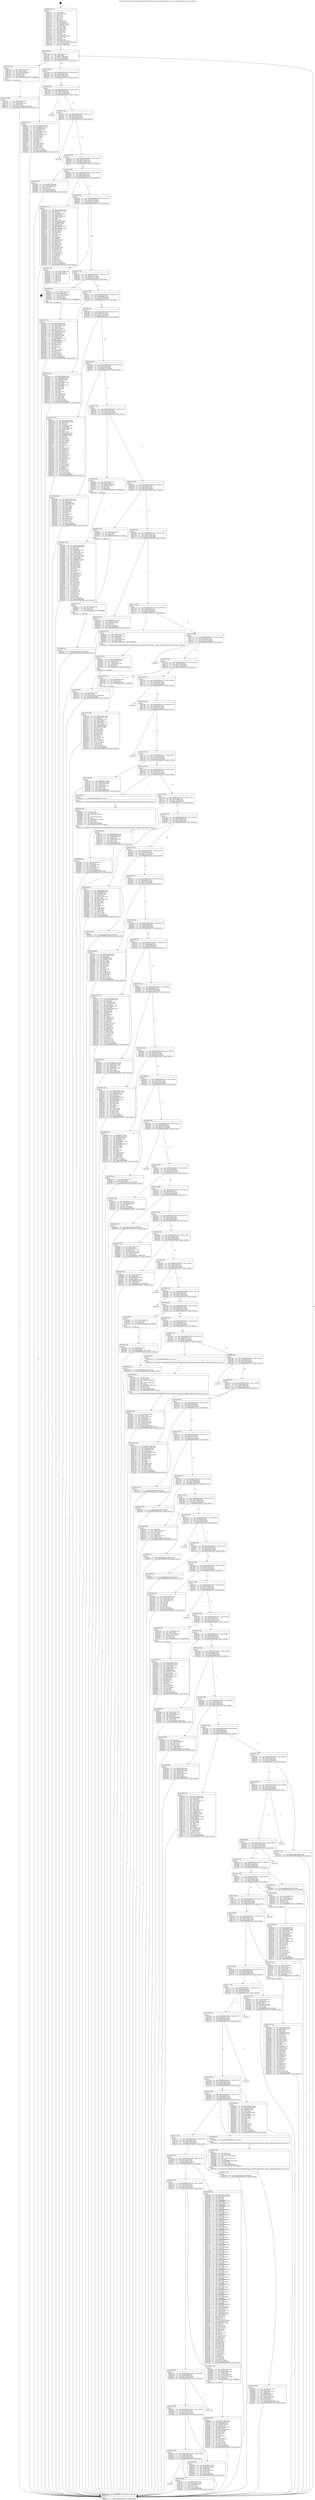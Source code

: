 digraph "0x401520" {
  label = "0x401520 (/mnt/c/Users/mathe/Desktop/tcc/POCII/binaries/extr_linuxdriversnetnlmon.c_nlmon_validate_Final-ollvm.out::main(0))"
  labelloc = "t"
  node[shape=record]

  Entry [label="",width=0.3,height=0.3,shape=circle,fillcolor=black,style=filled]
  "0x40158f" [label="{
     0x40158f [32]\l
     | [instrs]\l
     &nbsp;&nbsp;0x40158f \<+6\>: mov -0xe8(%rbp),%eax\l
     &nbsp;&nbsp;0x401595 \<+2\>: mov %eax,%ecx\l
     &nbsp;&nbsp;0x401597 \<+6\>: sub $0x821f7d68,%ecx\l
     &nbsp;&nbsp;0x40159d \<+6\>: mov %eax,-0xfc(%rbp)\l
     &nbsp;&nbsp;0x4015a3 \<+6\>: mov %ecx,-0x100(%rbp)\l
     &nbsp;&nbsp;0x4015a9 \<+6\>: je 0000000000402791 \<main+0x1271\>\l
  }"]
  "0x402791" [label="{
     0x402791 [35]\l
     | [instrs]\l
     &nbsp;&nbsp;0x402791 \<+7\>: mov -0xa0(%rbp),%rax\l
     &nbsp;&nbsp;0x402798 \<+6\>: movl $0x1,(%rax)\l
     &nbsp;&nbsp;0x40279e \<+7\>: mov -0xa0(%rbp),%rax\l
     &nbsp;&nbsp;0x4027a5 \<+3\>: movslq (%rax),%rax\l
     &nbsp;&nbsp;0x4027a8 \<+4\>: shl $0x3,%rax\l
     &nbsp;&nbsp;0x4027ac \<+3\>: mov %rax,%rdi\l
     &nbsp;&nbsp;0x4027af \<+5\>: call 0000000000401050 \<malloc@plt\>\l
     | [calls]\l
     &nbsp;&nbsp;0x401050 \{1\} (unknown)\l
  }"]
  "0x4015af" [label="{
     0x4015af [28]\l
     | [instrs]\l
     &nbsp;&nbsp;0x4015af \<+5\>: jmp 00000000004015b4 \<main+0x94\>\l
     &nbsp;&nbsp;0x4015b4 \<+6\>: mov -0xfc(%rbp),%eax\l
     &nbsp;&nbsp;0x4015ba \<+5\>: sub $0x84c6639c,%eax\l
     &nbsp;&nbsp;0x4015bf \<+6\>: mov %eax,-0x104(%rbp)\l
     &nbsp;&nbsp;0x4015c5 \<+6\>: je 0000000000402a37 \<main+0x1517\>\l
  }"]
  Exit [label="",width=0.3,height=0.3,shape=circle,fillcolor=black,style=filled,peripheries=2]
  "0x402a37" [label="{
     0x402a37 [91]\l
     | [instrs]\l
     &nbsp;&nbsp;0x402a37 \<+5\>: mov $0x638c4954,%eax\l
     &nbsp;&nbsp;0x402a3c \<+5\>: mov $0x2cd97d91,%ecx\l
     &nbsp;&nbsp;0x402a41 \<+7\>: mov 0x406064,%edx\l
     &nbsp;&nbsp;0x402a48 \<+7\>: mov 0x406070,%esi\l
     &nbsp;&nbsp;0x402a4f \<+2\>: mov %edx,%edi\l
     &nbsp;&nbsp;0x402a51 \<+6\>: sub $0x1f560c58,%edi\l
     &nbsp;&nbsp;0x402a57 \<+3\>: sub $0x1,%edi\l
     &nbsp;&nbsp;0x402a5a \<+6\>: add $0x1f560c58,%edi\l
     &nbsp;&nbsp;0x402a60 \<+3\>: imul %edi,%edx\l
     &nbsp;&nbsp;0x402a63 \<+3\>: and $0x1,%edx\l
     &nbsp;&nbsp;0x402a66 \<+3\>: cmp $0x0,%edx\l
     &nbsp;&nbsp;0x402a69 \<+4\>: sete %r8b\l
     &nbsp;&nbsp;0x402a6d \<+3\>: cmp $0xa,%esi\l
     &nbsp;&nbsp;0x402a70 \<+4\>: setl %r9b\l
     &nbsp;&nbsp;0x402a74 \<+3\>: mov %r8b,%r10b\l
     &nbsp;&nbsp;0x402a77 \<+3\>: and %r9b,%r10b\l
     &nbsp;&nbsp;0x402a7a \<+3\>: xor %r9b,%r8b\l
     &nbsp;&nbsp;0x402a7d \<+3\>: or %r8b,%r10b\l
     &nbsp;&nbsp;0x402a80 \<+4\>: test $0x1,%r10b\l
     &nbsp;&nbsp;0x402a84 \<+3\>: cmovne %ecx,%eax\l
     &nbsp;&nbsp;0x402a87 \<+6\>: mov %eax,-0xe8(%rbp)\l
     &nbsp;&nbsp;0x402a8d \<+5\>: jmp 0000000000403346 \<main+0x1e26\>\l
  }"]
  "0x4015cb" [label="{
     0x4015cb [28]\l
     | [instrs]\l
     &nbsp;&nbsp;0x4015cb \<+5\>: jmp 00000000004015d0 \<main+0xb0\>\l
     &nbsp;&nbsp;0x4015d0 \<+6\>: mov -0xfc(%rbp),%eax\l
     &nbsp;&nbsp;0x4015d6 \<+5\>: sub $0x85120ae0,%eax\l
     &nbsp;&nbsp;0x4015db \<+6\>: mov %eax,-0x108(%rbp)\l
     &nbsp;&nbsp;0x4015e1 \<+6\>: je 00000000004030f2 \<main+0x1bd2\>\l
  }"]
  "0x403026" [label="{
     0x403026 [15]\l
     | [instrs]\l
     &nbsp;&nbsp;0x403026 \<+10\>: movl $0xe7822ae7,-0xe8(%rbp)\l
     &nbsp;&nbsp;0x403030 \<+5\>: jmp 0000000000403346 \<main+0x1e26\>\l
  }"]
  "0x4030f2" [label="{
     0x4030f2\l
  }", style=dashed]
  "0x4015e7" [label="{
     0x4015e7 [28]\l
     | [instrs]\l
     &nbsp;&nbsp;0x4015e7 \<+5\>: jmp 00000000004015ec \<main+0xcc\>\l
     &nbsp;&nbsp;0x4015ec \<+6\>: mov -0xfc(%rbp),%eax\l
     &nbsp;&nbsp;0x4015f2 \<+5\>: sub $0x85ce0aed,%eax\l
     &nbsp;&nbsp;0x4015f7 \<+6\>: mov %eax,-0x10c(%rbp)\l
     &nbsp;&nbsp;0x4015fd \<+6\>: je 00000000004030d1 \<main+0x1bb1\>\l
  }"]
  "0x403017" [label="{
     0x403017 [15]\l
     | [instrs]\l
     &nbsp;&nbsp;0x403017 \<+4\>: mov -0x70(%rbp),%rax\l
     &nbsp;&nbsp;0x40301b \<+3\>: mov (%rax),%rax\l
     &nbsp;&nbsp;0x40301e \<+3\>: mov %rax,%rdi\l
     &nbsp;&nbsp;0x403021 \<+5\>: call 0000000000401030 \<free@plt\>\l
     | [calls]\l
     &nbsp;&nbsp;0x401030 \{1\} (unknown)\l
  }"]
  "0x4030d1" [label="{
     0x4030d1\l
  }", style=dashed]
  "0x401603" [label="{
     0x401603 [28]\l
     | [instrs]\l
     &nbsp;&nbsp;0x401603 \<+5\>: jmp 0000000000401608 \<main+0xe8\>\l
     &nbsp;&nbsp;0x401608 \<+6\>: mov -0xfc(%rbp),%eax\l
     &nbsp;&nbsp;0x40160e \<+5\>: sub $0x8a15e0b9,%eax\l
     &nbsp;&nbsp;0x401613 \<+6\>: mov %eax,-0x110(%rbp)\l
     &nbsp;&nbsp;0x401619 \<+6\>: je 0000000000401fe6 \<main+0xac6\>\l
  }"]
  "0x402f68" [label="{
     0x402f68 [100]\l
     | [instrs]\l
     &nbsp;&nbsp;0x402f68 \<+5\>: mov $0x2617f08d,%edx\l
     &nbsp;&nbsp;0x402f6d \<+5\>: mov $0x1417af52,%esi\l
     &nbsp;&nbsp;0x402f72 \<+8\>: mov 0x406064,%r8d\l
     &nbsp;&nbsp;0x402f7a \<+8\>: mov 0x406070,%r9d\l
     &nbsp;&nbsp;0x402f82 \<+3\>: mov %r8d,%r10d\l
     &nbsp;&nbsp;0x402f85 \<+7\>: sub $0x95e646a,%r10d\l
     &nbsp;&nbsp;0x402f8c \<+4\>: sub $0x1,%r10d\l
     &nbsp;&nbsp;0x402f90 \<+7\>: add $0x95e646a,%r10d\l
     &nbsp;&nbsp;0x402f97 \<+4\>: imul %r10d,%r8d\l
     &nbsp;&nbsp;0x402f9b \<+4\>: and $0x1,%r8d\l
     &nbsp;&nbsp;0x402f9f \<+4\>: cmp $0x0,%r8d\l
     &nbsp;&nbsp;0x402fa3 \<+4\>: sete %r11b\l
     &nbsp;&nbsp;0x402fa7 \<+4\>: cmp $0xa,%r9d\l
     &nbsp;&nbsp;0x402fab \<+3\>: setl %bl\l
     &nbsp;&nbsp;0x402fae \<+3\>: mov %r11b,%r14b\l
     &nbsp;&nbsp;0x402fb1 \<+3\>: and %bl,%r14b\l
     &nbsp;&nbsp;0x402fb4 \<+3\>: xor %bl,%r11b\l
     &nbsp;&nbsp;0x402fb7 \<+3\>: or %r11b,%r14b\l
     &nbsp;&nbsp;0x402fba \<+4\>: test $0x1,%r14b\l
     &nbsp;&nbsp;0x402fbe \<+3\>: cmovne %esi,%edx\l
     &nbsp;&nbsp;0x402fc1 \<+6\>: mov %edx,-0xe8(%rbp)\l
     &nbsp;&nbsp;0x402fc7 \<+5\>: jmp 0000000000403346 \<main+0x1e26\>\l
  }"]
  "0x401fe6" [label="{
     0x401fe6 [30]\l
     | [instrs]\l
     &nbsp;&nbsp;0x401fe6 \<+5\>: mov $0x36d19f6,%eax\l
     &nbsp;&nbsp;0x401feb \<+5\>: mov $0x3fa4bc43,%ecx\l
     &nbsp;&nbsp;0x401ff0 \<+3\>: mov -0x31(%rbp),%dl\l
     &nbsp;&nbsp;0x401ff3 \<+3\>: test $0x1,%dl\l
     &nbsp;&nbsp;0x401ff6 \<+3\>: cmovne %ecx,%eax\l
     &nbsp;&nbsp;0x401ff9 \<+6\>: mov %eax,-0xe8(%rbp)\l
     &nbsp;&nbsp;0x401fff \<+5\>: jmp 0000000000403346 \<main+0x1e26\>\l
  }"]
  "0x40161f" [label="{
     0x40161f [28]\l
     | [instrs]\l
     &nbsp;&nbsp;0x40161f \<+5\>: jmp 0000000000401624 \<main+0x104\>\l
     &nbsp;&nbsp;0x401624 \<+6\>: mov -0xfc(%rbp),%eax\l
     &nbsp;&nbsp;0x40162a \<+5\>: sub $0x8eea900d,%eax\l
     &nbsp;&nbsp;0x40162f \<+6\>: mov %eax,-0x114(%rbp)\l
     &nbsp;&nbsp;0x401635 \<+6\>: je 0000000000402525 \<main+0x1005\>\l
  }"]
  "0x402daf" [label="{
     0x402daf [25]\l
     | [instrs]\l
     &nbsp;&nbsp;0x402daf \<+4\>: mov -0x48(%rbp),%rax\l
     &nbsp;&nbsp;0x402db3 \<+6\>: movl $0x0,(%rax)\l
     &nbsp;&nbsp;0x402db9 \<+10\>: movl $0xe3f4bf97,-0xe8(%rbp)\l
     &nbsp;&nbsp;0x402dc3 \<+5\>: jmp 0000000000403346 \<main+0x1e26\>\l
  }"]
  "0x402525" [label="{
     0x402525 [177]\l
     | [instrs]\l
     &nbsp;&nbsp;0x402525 \<+5\>: mov $0xb976bd43,%eax\l
     &nbsp;&nbsp;0x40252a \<+5\>: mov $0xa8701a56,%ecx\l
     &nbsp;&nbsp;0x40252f \<+2\>: mov $0x1,%dl\l
     &nbsp;&nbsp;0x402531 \<+7\>: mov -0xa8(%rbp),%rsi\l
     &nbsp;&nbsp;0x402538 \<+2\>: mov (%rsi),%edi\l
     &nbsp;&nbsp;0x40253a \<+7\>: mov -0xb0(%rbp),%rsi\l
     &nbsp;&nbsp;0x402541 \<+2\>: cmp (%rsi),%edi\l
     &nbsp;&nbsp;0x402543 \<+4\>: setl %r8b\l
     &nbsp;&nbsp;0x402547 \<+4\>: and $0x1,%r8b\l
     &nbsp;&nbsp;0x40254b \<+4\>: mov %r8b,-0x2a(%rbp)\l
     &nbsp;&nbsp;0x40254f \<+7\>: mov 0x406064,%edi\l
     &nbsp;&nbsp;0x402556 \<+8\>: mov 0x406070,%r9d\l
     &nbsp;&nbsp;0x40255e \<+3\>: mov %edi,%r10d\l
     &nbsp;&nbsp;0x402561 \<+7\>: sub $0x6dfada46,%r10d\l
     &nbsp;&nbsp;0x402568 \<+4\>: sub $0x1,%r10d\l
     &nbsp;&nbsp;0x40256c \<+7\>: add $0x6dfada46,%r10d\l
     &nbsp;&nbsp;0x402573 \<+4\>: imul %r10d,%edi\l
     &nbsp;&nbsp;0x402577 \<+3\>: and $0x1,%edi\l
     &nbsp;&nbsp;0x40257a \<+3\>: cmp $0x0,%edi\l
     &nbsp;&nbsp;0x40257d \<+4\>: sete %r8b\l
     &nbsp;&nbsp;0x402581 \<+4\>: cmp $0xa,%r9d\l
     &nbsp;&nbsp;0x402585 \<+4\>: setl %r11b\l
     &nbsp;&nbsp;0x402589 \<+3\>: mov %r8b,%bl\l
     &nbsp;&nbsp;0x40258c \<+3\>: xor $0xff,%bl\l
     &nbsp;&nbsp;0x40258f \<+3\>: mov %r11b,%r14b\l
     &nbsp;&nbsp;0x402592 \<+4\>: xor $0xff,%r14b\l
     &nbsp;&nbsp;0x402596 \<+3\>: xor $0x1,%dl\l
     &nbsp;&nbsp;0x402599 \<+3\>: mov %bl,%r15b\l
     &nbsp;&nbsp;0x40259c \<+4\>: and $0xff,%r15b\l
     &nbsp;&nbsp;0x4025a0 \<+3\>: and %dl,%r8b\l
     &nbsp;&nbsp;0x4025a3 \<+3\>: mov %r14b,%r12b\l
     &nbsp;&nbsp;0x4025a6 \<+4\>: and $0xff,%r12b\l
     &nbsp;&nbsp;0x4025aa \<+3\>: and %dl,%r11b\l
     &nbsp;&nbsp;0x4025ad \<+3\>: or %r8b,%r15b\l
     &nbsp;&nbsp;0x4025b0 \<+3\>: or %r11b,%r12b\l
     &nbsp;&nbsp;0x4025b3 \<+3\>: xor %r12b,%r15b\l
     &nbsp;&nbsp;0x4025b6 \<+3\>: or %r14b,%bl\l
     &nbsp;&nbsp;0x4025b9 \<+3\>: xor $0xff,%bl\l
     &nbsp;&nbsp;0x4025bc \<+3\>: or $0x1,%dl\l
     &nbsp;&nbsp;0x4025bf \<+2\>: and %dl,%bl\l
     &nbsp;&nbsp;0x4025c1 \<+3\>: or %bl,%r15b\l
     &nbsp;&nbsp;0x4025c4 \<+4\>: test $0x1,%r15b\l
     &nbsp;&nbsp;0x4025c8 \<+3\>: cmovne %ecx,%eax\l
     &nbsp;&nbsp;0x4025cb \<+6\>: mov %eax,-0xe8(%rbp)\l
     &nbsp;&nbsp;0x4025d1 \<+5\>: jmp 0000000000403346 \<main+0x1e26\>\l
  }"]
  "0x40163b" [label="{
     0x40163b [28]\l
     | [instrs]\l
     &nbsp;&nbsp;0x40163b \<+5\>: jmp 0000000000401640 \<main+0x120\>\l
     &nbsp;&nbsp;0x401640 \<+6\>: mov -0xfc(%rbp),%eax\l
     &nbsp;&nbsp;0x401646 \<+5\>: sub $0x93c0143c,%eax\l
     &nbsp;&nbsp;0x40164b \<+6\>: mov %eax,-0x118(%rbp)\l
     &nbsp;&nbsp;0x401651 \<+6\>: je 0000000000403074 \<main+0x1b54\>\l
  }"]
  "0x402cd6" [label="{
     0x402cd6 [142]\l
     | [instrs]\l
     &nbsp;&nbsp;0x402cd6 \<+5\>: mov $0xf5a1b694,%edx\l
     &nbsp;&nbsp;0x402cdb \<+5\>: mov $0xf652a73,%esi\l
     &nbsp;&nbsp;0x402ce0 \<+3\>: mov $0x1,%r8b\l
     &nbsp;&nbsp;0x402ce3 \<+3\>: xor %r9d,%r9d\l
     &nbsp;&nbsp;0x402ce6 \<+8\>: mov 0x406064,%r10d\l
     &nbsp;&nbsp;0x402cee \<+8\>: mov 0x406070,%r11d\l
     &nbsp;&nbsp;0x402cf6 \<+4\>: sub $0x1,%r9d\l
     &nbsp;&nbsp;0x402cfa \<+3\>: mov %r10d,%ebx\l
     &nbsp;&nbsp;0x402cfd \<+3\>: add %r9d,%ebx\l
     &nbsp;&nbsp;0x402d00 \<+4\>: imul %ebx,%r10d\l
     &nbsp;&nbsp;0x402d04 \<+4\>: and $0x1,%r10d\l
     &nbsp;&nbsp;0x402d08 \<+4\>: cmp $0x0,%r10d\l
     &nbsp;&nbsp;0x402d0c \<+4\>: sete %r14b\l
     &nbsp;&nbsp;0x402d10 \<+4\>: cmp $0xa,%r11d\l
     &nbsp;&nbsp;0x402d14 \<+4\>: setl %r15b\l
     &nbsp;&nbsp;0x402d18 \<+3\>: mov %r14b,%r12b\l
     &nbsp;&nbsp;0x402d1b \<+4\>: xor $0xff,%r12b\l
     &nbsp;&nbsp;0x402d1f \<+3\>: mov %r15b,%r13b\l
     &nbsp;&nbsp;0x402d22 \<+4\>: xor $0xff,%r13b\l
     &nbsp;&nbsp;0x402d26 \<+4\>: xor $0x0,%r8b\l
     &nbsp;&nbsp;0x402d2a \<+3\>: mov %r12b,%al\l
     &nbsp;&nbsp;0x402d2d \<+2\>: and $0x0,%al\l
     &nbsp;&nbsp;0x402d2f \<+3\>: and %r8b,%r14b\l
     &nbsp;&nbsp;0x402d32 \<+3\>: mov %r13b,%cl\l
     &nbsp;&nbsp;0x402d35 \<+3\>: and $0x0,%cl\l
     &nbsp;&nbsp;0x402d38 \<+3\>: and %r8b,%r15b\l
     &nbsp;&nbsp;0x402d3b \<+3\>: or %r14b,%al\l
     &nbsp;&nbsp;0x402d3e \<+3\>: or %r15b,%cl\l
     &nbsp;&nbsp;0x402d41 \<+2\>: xor %cl,%al\l
     &nbsp;&nbsp;0x402d43 \<+3\>: or %r13b,%r12b\l
     &nbsp;&nbsp;0x402d46 \<+4\>: xor $0xff,%r12b\l
     &nbsp;&nbsp;0x402d4a \<+4\>: or $0x0,%r8b\l
     &nbsp;&nbsp;0x402d4e \<+3\>: and %r8b,%r12b\l
     &nbsp;&nbsp;0x402d51 \<+3\>: or %r12b,%al\l
     &nbsp;&nbsp;0x402d54 \<+2\>: test $0x1,%al\l
     &nbsp;&nbsp;0x402d56 \<+3\>: cmovne %esi,%edx\l
     &nbsp;&nbsp;0x402d59 \<+6\>: mov %edx,-0xe8(%rbp)\l
     &nbsp;&nbsp;0x402d5f \<+5\>: jmp 0000000000403346 \<main+0x1e26\>\l
  }"]
  "0x403074" [label="{
     0x403074 [24]\l
     | [instrs]\l
     &nbsp;&nbsp;0x403074 \<+7\>: mov -0xe0(%rbp),%rax\l
     &nbsp;&nbsp;0x40307b \<+2\>: mov (%rax),%eax\l
     &nbsp;&nbsp;0x40307d \<+4\>: lea -0x28(%rbp),%rsp\l
     &nbsp;&nbsp;0x403081 \<+1\>: pop %rbx\l
     &nbsp;&nbsp;0x403082 \<+2\>: pop %r12\l
     &nbsp;&nbsp;0x403084 \<+2\>: pop %r13\l
     &nbsp;&nbsp;0x403086 \<+2\>: pop %r14\l
     &nbsp;&nbsp;0x403088 \<+2\>: pop %r15\l
     &nbsp;&nbsp;0x40308a \<+1\>: pop %rbp\l
     &nbsp;&nbsp;0x40308b \<+1\>: ret\l
  }"]
  "0x401657" [label="{
     0x401657 [28]\l
     | [instrs]\l
     &nbsp;&nbsp;0x401657 \<+5\>: jmp 000000000040165c \<main+0x13c\>\l
     &nbsp;&nbsp;0x40165c \<+6\>: mov -0xfc(%rbp),%eax\l
     &nbsp;&nbsp;0x401662 \<+5\>: sub $0x95aa7cc2,%eax\l
     &nbsp;&nbsp;0x401667 \<+6\>: mov %eax,-0x11c(%rbp)\l
     &nbsp;&nbsp;0x40166d \<+6\>: je 000000000040240f \<main+0xeef\>\l
  }"]
  "0x402c0e" [label="{
     0x402c0e [31]\l
     | [instrs]\l
     &nbsp;&nbsp;0x402c0e \<+4\>: mov -0x58(%rbp),%rdx\l
     &nbsp;&nbsp;0x402c12 \<+6\>: movl $0x0,(%rdx)\l
     &nbsp;&nbsp;0x402c18 \<+10\>: movl $0xc4d567dd,-0xe8(%rbp)\l
     &nbsp;&nbsp;0x402c22 \<+6\>: mov %eax,-0x23c(%rbp)\l
     &nbsp;&nbsp;0x402c28 \<+5\>: jmp 0000000000403346 \<main+0x1e26\>\l
  }"]
  "0x40240f" [label="{
     0x40240f [35]\l
     | [instrs]\l
     &nbsp;&nbsp;0x40240f \<+7\>: mov -0xb0(%rbp),%rax\l
     &nbsp;&nbsp;0x402416 \<+6\>: movl $0x1,(%rax)\l
     &nbsp;&nbsp;0x40241c \<+7\>: mov -0xb0(%rbp),%rax\l
     &nbsp;&nbsp;0x402423 \<+3\>: movslq (%rax),%rax\l
     &nbsp;&nbsp;0x402426 \<+4\>: shl $0x2,%rax\l
     &nbsp;&nbsp;0x40242a \<+3\>: mov %rax,%rdi\l
     &nbsp;&nbsp;0x40242d \<+5\>: call 0000000000401050 \<malloc@plt\>\l
     | [calls]\l
     &nbsp;&nbsp;0x401050 \{1\} (unknown)\l
  }"]
  "0x401673" [label="{
     0x401673 [28]\l
     | [instrs]\l
     &nbsp;&nbsp;0x401673 \<+5\>: jmp 0000000000401678 \<main+0x158\>\l
     &nbsp;&nbsp;0x401678 \<+6\>: mov -0xfc(%rbp),%eax\l
     &nbsp;&nbsp;0x40167e \<+5\>: sub $0x96534b47,%eax\l
     &nbsp;&nbsp;0x401683 \<+6\>: mov %eax,-0x120(%rbp)\l
     &nbsp;&nbsp;0x401689 \<+6\>: je 00000000004024ca \<main+0xfaa\>\l
  }"]
  "0x402bf1" [label="{
     0x402bf1 [29]\l
     | [instrs]\l
     &nbsp;&nbsp;0x402bf1 \<+10\>: movabs $0x4040b6,%rdi\l
     &nbsp;&nbsp;0x402bfb \<+4\>: mov -0x60(%rbp),%rdx\l
     &nbsp;&nbsp;0x402bff \<+2\>: mov %eax,(%rdx)\l
     &nbsp;&nbsp;0x402c01 \<+4\>: mov -0x60(%rbp),%rdx\l
     &nbsp;&nbsp;0x402c05 \<+2\>: mov (%rdx),%esi\l
     &nbsp;&nbsp;0x402c07 \<+2\>: mov $0x0,%al\l
     &nbsp;&nbsp;0x402c09 \<+5\>: call 0000000000401040 \<printf@plt\>\l
     | [calls]\l
     &nbsp;&nbsp;0x401040 \{1\} (unknown)\l
  }"]
  "0x4024ca" [label="{
     0x4024ca [91]\l
     | [instrs]\l
     &nbsp;&nbsp;0x4024ca \<+5\>: mov $0xb976bd43,%eax\l
     &nbsp;&nbsp;0x4024cf \<+5\>: mov $0x8eea900d,%ecx\l
     &nbsp;&nbsp;0x4024d4 \<+7\>: mov 0x406064,%edx\l
     &nbsp;&nbsp;0x4024db \<+7\>: mov 0x406070,%esi\l
     &nbsp;&nbsp;0x4024e2 \<+2\>: mov %edx,%edi\l
     &nbsp;&nbsp;0x4024e4 \<+6\>: add $0x3eb9bab7,%edi\l
     &nbsp;&nbsp;0x4024ea \<+3\>: sub $0x1,%edi\l
     &nbsp;&nbsp;0x4024ed \<+6\>: sub $0x3eb9bab7,%edi\l
     &nbsp;&nbsp;0x4024f3 \<+3\>: imul %edi,%edx\l
     &nbsp;&nbsp;0x4024f6 \<+3\>: and $0x1,%edx\l
     &nbsp;&nbsp;0x4024f9 \<+3\>: cmp $0x0,%edx\l
     &nbsp;&nbsp;0x4024fc \<+4\>: sete %r8b\l
     &nbsp;&nbsp;0x402500 \<+3\>: cmp $0xa,%esi\l
     &nbsp;&nbsp;0x402503 \<+4\>: setl %r9b\l
     &nbsp;&nbsp;0x402507 \<+3\>: mov %r8b,%r10b\l
     &nbsp;&nbsp;0x40250a \<+3\>: and %r9b,%r10b\l
     &nbsp;&nbsp;0x40250d \<+3\>: xor %r9b,%r8b\l
     &nbsp;&nbsp;0x402510 \<+3\>: or %r8b,%r10b\l
     &nbsp;&nbsp;0x402513 \<+4\>: test $0x1,%r10b\l
     &nbsp;&nbsp;0x402517 \<+3\>: cmovne %ecx,%eax\l
     &nbsp;&nbsp;0x40251a \<+6\>: mov %eax,-0xe8(%rbp)\l
     &nbsp;&nbsp;0x402520 \<+5\>: jmp 0000000000403346 \<main+0x1e26\>\l
  }"]
  "0x40168f" [label="{
     0x40168f [28]\l
     | [instrs]\l
     &nbsp;&nbsp;0x40168f \<+5\>: jmp 0000000000401694 \<main+0x174\>\l
     &nbsp;&nbsp;0x401694 \<+6\>: mov -0xfc(%rbp),%eax\l
     &nbsp;&nbsp;0x40169a \<+5\>: sub $0x9b51aebe,%eax\l
     &nbsp;&nbsp;0x40169f \<+6\>: mov %eax,-0x124(%rbp)\l
     &nbsp;&nbsp;0x4016a5 \<+6\>: je 0000000000402e23 \<main+0x1903\>\l
  }"]
  "0x402b85" [label="{
     0x402b85 [42]\l
     | [instrs]\l
     &nbsp;&nbsp;0x402b85 \<+6\>: mov -0x238(%rbp),%ecx\l
     &nbsp;&nbsp;0x402b8b \<+3\>: imul %eax,%ecx\l
     &nbsp;&nbsp;0x402b8e \<+4\>: mov -0x70(%rbp),%rdi\l
     &nbsp;&nbsp;0x402b92 \<+3\>: mov (%rdi),%rdi\l
     &nbsp;&nbsp;0x402b95 \<+4\>: mov -0x68(%rbp),%r8\l
     &nbsp;&nbsp;0x402b99 \<+3\>: movslq (%r8),%r8\l
     &nbsp;&nbsp;0x402b9c \<+4\>: mov %ecx,(%rdi,%r8,4)\l
     &nbsp;&nbsp;0x402ba0 \<+10\>: movl $0x2e6f69b4,-0xe8(%rbp)\l
     &nbsp;&nbsp;0x402baa \<+5\>: jmp 0000000000403346 \<main+0x1e26\>\l
  }"]
  "0x402e23" [label="{
     0x402e23 [170]\l
     | [instrs]\l
     &nbsp;&nbsp;0x402e23 \<+5\>: mov $0xbff38745,%eax\l
     &nbsp;&nbsp;0x402e28 \<+5\>: mov $0xeac70b95,%ecx\l
     &nbsp;&nbsp;0x402e2d \<+2\>: mov $0x1,%dl\l
     &nbsp;&nbsp;0x402e2f \<+2\>: xor %esi,%esi\l
     &nbsp;&nbsp;0x402e31 \<+4\>: mov -0x48(%rbp),%rdi\l
     &nbsp;&nbsp;0x402e35 \<+3\>: mov (%rdi),%r8d\l
     &nbsp;&nbsp;0x402e38 \<+7\>: mov -0xa0(%rbp),%rdi\l
     &nbsp;&nbsp;0x402e3f \<+3\>: cmp (%rdi),%r8d\l
     &nbsp;&nbsp;0x402e42 \<+4\>: setl %r9b\l
     &nbsp;&nbsp;0x402e46 \<+4\>: and $0x1,%r9b\l
     &nbsp;&nbsp;0x402e4a \<+4\>: mov %r9b,-0x29(%rbp)\l
     &nbsp;&nbsp;0x402e4e \<+8\>: mov 0x406064,%r8d\l
     &nbsp;&nbsp;0x402e56 \<+8\>: mov 0x406070,%r10d\l
     &nbsp;&nbsp;0x402e5e \<+3\>: sub $0x1,%esi\l
     &nbsp;&nbsp;0x402e61 \<+3\>: mov %r8d,%r11d\l
     &nbsp;&nbsp;0x402e64 \<+3\>: add %esi,%r11d\l
     &nbsp;&nbsp;0x402e67 \<+4\>: imul %r11d,%r8d\l
     &nbsp;&nbsp;0x402e6b \<+4\>: and $0x1,%r8d\l
     &nbsp;&nbsp;0x402e6f \<+4\>: cmp $0x0,%r8d\l
     &nbsp;&nbsp;0x402e73 \<+4\>: sete %r9b\l
     &nbsp;&nbsp;0x402e77 \<+4\>: cmp $0xa,%r10d\l
     &nbsp;&nbsp;0x402e7b \<+3\>: setl %bl\l
     &nbsp;&nbsp;0x402e7e \<+3\>: mov %r9b,%r14b\l
     &nbsp;&nbsp;0x402e81 \<+4\>: xor $0xff,%r14b\l
     &nbsp;&nbsp;0x402e85 \<+3\>: mov %bl,%r15b\l
     &nbsp;&nbsp;0x402e88 \<+4\>: xor $0xff,%r15b\l
     &nbsp;&nbsp;0x402e8c \<+3\>: xor $0x0,%dl\l
     &nbsp;&nbsp;0x402e8f \<+3\>: mov %r14b,%r12b\l
     &nbsp;&nbsp;0x402e92 \<+4\>: and $0x0,%r12b\l
     &nbsp;&nbsp;0x402e96 \<+3\>: and %dl,%r9b\l
     &nbsp;&nbsp;0x402e99 \<+3\>: mov %r15b,%r13b\l
     &nbsp;&nbsp;0x402e9c \<+4\>: and $0x0,%r13b\l
     &nbsp;&nbsp;0x402ea0 \<+2\>: and %dl,%bl\l
     &nbsp;&nbsp;0x402ea2 \<+3\>: or %r9b,%r12b\l
     &nbsp;&nbsp;0x402ea5 \<+3\>: or %bl,%r13b\l
     &nbsp;&nbsp;0x402ea8 \<+3\>: xor %r13b,%r12b\l
     &nbsp;&nbsp;0x402eab \<+3\>: or %r15b,%r14b\l
     &nbsp;&nbsp;0x402eae \<+4\>: xor $0xff,%r14b\l
     &nbsp;&nbsp;0x402eb2 \<+3\>: or $0x0,%dl\l
     &nbsp;&nbsp;0x402eb5 \<+3\>: and %dl,%r14b\l
     &nbsp;&nbsp;0x402eb8 \<+3\>: or %r14b,%r12b\l
     &nbsp;&nbsp;0x402ebb \<+4\>: test $0x1,%r12b\l
     &nbsp;&nbsp;0x402ebf \<+3\>: cmovne %ecx,%eax\l
     &nbsp;&nbsp;0x402ec2 \<+6\>: mov %eax,-0xe8(%rbp)\l
     &nbsp;&nbsp;0x402ec8 \<+5\>: jmp 0000000000403346 \<main+0x1e26\>\l
  }"]
  "0x4016ab" [label="{
     0x4016ab [28]\l
     | [instrs]\l
     &nbsp;&nbsp;0x4016ab \<+5\>: jmp 00000000004016b0 \<main+0x190\>\l
     &nbsp;&nbsp;0x4016b0 \<+6\>: mov -0xfc(%rbp),%eax\l
     &nbsp;&nbsp;0x4016b6 \<+5\>: sub $0x9fd21f6c,%eax\l
     &nbsp;&nbsp;0x4016bb \<+6\>: mov %eax,-0x128(%rbp)\l
     &nbsp;&nbsp;0x4016c1 \<+6\>: je 00000000004023b9 \<main+0xe99\>\l
  }"]
  "0x402b59" [label="{
     0x402b59 [44]\l
     | [instrs]\l
     &nbsp;&nbsp;0x402b59 \<+2\>: xor %ecx,%ecx\l
     &nbsp;&nbsp;0x402b5b \<+5\>: mov $0x2,%edx\l
     &nbsp;&nbsp;0x402b60 \<+6\>: mov %edx,-0x234(%rbp)\l
     &nbsp;&nbsp;0x402b66 \<+1\>: cltd\l
     &nbsp;&nbsp;0x402b67 \<+6\>: mov -0x234(%rbp),%esi\l
     &nbsp;&nbsp;0x402b6d \<+2\>: idiv %esi\l
     &nbsp;&nbsp;0x402b6f \<+6\>: imul $0xfffffffe,%edx,%edx\l
     &nbsp;&nbsp;0x402b75 \<+3\>: sub $0x1,%ecx\l
     &nbsp;&nbsp;0x402b78 \<+2\>: sub %ecx,%edx\l
     &nbsp;&nbsp;0x402b7a \<+6\>: mov %edx,-0x238(%rbp)\l
     &nbsp;&nbsp;0x402b80 \<+5\>: call 0000000000401160 \<next_i\>\l
     | [calls]\l
     &nbsp;&nbsp;0x401160 \{1\} (/mnt/c/Users/mathe/Desktop/tcc/POCII/binaries/extr_linuxdriversnetnlmon.c_nlmon_validate_Final-ollvm.out::next_i)\l
  }"]
  "0x4023b9" [label="{
     0x4023b9 [86]\l
     | [instrs]\l
     &nbsp;&nbsp;0x4023b9 \<+5\>: mov $0x152c489,%eax\l
     &nbsp;&nbsp;0x4023be \<+5\>: mov $0x95aa7cc2,%ecx\l
     &nbsp;&nbsp;0x4023c3 \<+2\>: xor %edx,%edx\l
     &nbsp;&nbsp;0x4023c5 \<+7\>: mov 0x406064,%esi\l
     &nbsp;&nbsp;0x4023cc \<+7\>: mov 0x406070,%edi\l
     &nbsp;&nbsp;0x4023d3 \<+3\>: sub $0x1,%edx\l
     &nbsp;&nbsp;0x4023d6 \<+3\>: mov %esi,%r8d\l
     &nbsp;&nbsp;0x4023d9 \<+3\>: add %edx,%r8d\l
     &nbsp;&nbsp;0x4023dc \<+4\>: imul %r8d,%esi\l
     &nbsp;&nbsp;0x4023e0 \<+3\>: and $0x1,%esi\l
     &nbsp;&nbsp;0x4023e3 \<+3\>: cmp $0x0,%esi\l
     &nbsp;&nbsp;0x4023e6 \<+4\>: sete %r9b\l
     &nbsp;&nbsp;0x4023ea \<+3\>: cmp $0xa,%edi\l
     &nbsp;&nbsp;0x4023ed \<+4\>: setl %r10b\l
     &nbsp;&nbsp;0x4023f1 \<+3\>: mov %r9b,%r11b\l
     &nbsp;&nbsp;0x4023f4 \<+3\>: and %r10b,%r11b\l
     &nbsp;&nbsp;0x4023f7 \<+3\>: xor %r10b,%r9b\l
     &nbsp;&nbsp;0x4023fa \<+3\>: or %r9b,%r11b\l
     &nbsp;&nbsp;0x4023fd \<+4\>: test $0x1,%r11b\l
     &nbsp;&nbsp;0x402401 \<+3\>: cmovne %ecx,%eax\l
     &nbsp;&nbsp;0x402404 \<+6\>: mov %eax,-0xe8(%rbp)\l
     &nbsp;&nbsp;0x40240a \<+5\>: jmp 0000000000403346 \<main+0x1e26\>\l
  }"]
  "0x4016c7" [label="{
     0x4016c7 [28]\l
     | [instrs]\l
     &nbsp;&nbsp;0x4016c7 \<+5\>: jmp 00000000004016cc \<main+0x1ac\>\l
     &nbsp;&nbsp;0x4016cc \<+6\>: mov -0xfc(%rbp),%eax\l
     &nbsp;&nbsp;0x4016d2 \<+5\>: sub $0xa2229765,%eax\l
     &nbsp;&nbsp;0x4016d7 \<+6\>: mov %eax,-0x12c(%rbp)\l
     &nbsp;&nbsp;0x4016dd \<+6\>: je 000000000040285f \<main+0x133f\>\l
  }"]
  "0x402aaf" [label="{
     0x402aaf [114]\l
     | [instrs]\l
     &nbsp;&nbsp;0x402aaf \<+5\>: mov $0x638c4954,%ecx\l
     &nbsp;&nbsp;0x402ab4 \<+5\>: mov $0x6c2d1b10,%edx\l
     &nbsp;&nbsp;0x402ab9 \<+4\>: mov -0x70(%rbp),%rdi\l
     &nbsp;&nbsp;0x402abd \<+3\>: mov %rax,(%rdi)\l
     &nbsp;&nbsp;0x402ac0 \<+4\>: mov -0x68(%rbp),%rax\l
     &nbsp;&nbsp;0x402ac4 \<+6\>: movl $0x0,(%rax)\l
     &nbsp;&nbsp;0x402aca \<+7\>: mov 0x406064,%esi\l
     &nbsp;&nbsp;0x402ad1 \<+8\>: mov 0x406070,%r8d\l
     &nbsp;&nbsp;0x402ad9 \<+3\>: mov %esi,%r9d\l
     &nbsp;&nbsp;0x402adc \<+7\>: add $0x50a1ef19,%r9d\l
     &nbsp;&nbsp;0x402ae3 \<+4\>: sub $0x1,%r9d\l
     &nbsp;&nbsp;0x402ae7 \<+7\>: sub $0x50a1ef19,%r9d\l
     &nbsp;&nbsp;0x402aee \<+4\>: imul %r9d,%esi\l
     &nbsp;&nbsp;0x402af2 \<+3\>: and $0x1,%esi\l
     &nbsp;&nbsp;0x402af5 \<+3\>: cmp $0x0,%esi\l
     &nbsp;&nbsp;0x402af8 \<+4\>: sete %r10b\l
     &nbsp;&nbsp;0x402afc \<+4\>: cmp $0xa,%r8d\l
     &nbsp;&nbsp;0x402b00 \<+4\>: setl %r11b\l
     &nbsp;&nbsp;0x402b04 \<+3\>: mov %r10b,%bl\l
     &nbsp;&nbsp;0x402b07 \<+3\>: and %r11b,%bl\l
     &nbsp;&nbsp;0x402b0a \<+3\>: xor %r11b,%r10b\l
     &nbsp;&nbsp;0x402b0d \<+3\>: or %r10b,%bl\l
     &nbsp;&nbsp;0x402b10 \<+3\>: test $0x1,%bl\l
     &nbsp;&nbsp;0x402b13 \<+3\>: cmovne %edx,%ecx\l
     &nbsp;&nbsp;0x402b16 \<+6\>: mov %ecx,-0xe8(%rbp)\l
     &nbsp;&nbsp;0x402b1c \<+5\>: jmp 0000000000403346 \<main+0x1e26\>\l
  }"]
  "0x40285f" [label="{
     0x40285f [35]\l
     | [instrs]\l
     &nbsp;&nbsp;0x40285f \<+7\>: mov -0x88(%rbp),%rax\l
     &nbsp;&nbsp;0x402866 \<+6\>: movl $0x1,(%rax)\l
     &nbsp;&nbsp;0x40286c \<+7\>: mov -0x88(%rbp),%rax\l
     &nbsp;&nbsp;0x402873 \<+3\>: movslq (%rax),%rax\l
     &nbsp;&nbsp;0x402876 \<+4\>: shl $0x2,%rax\l
     &nbsp;&nbsp;0x40287a \<+3\>: mov %rax,%rdi\l
     &nbsp;&nbsp;0x40287d \<+5\>: call 0000000000401050 \<malloc@plt\>\l
     | [calls]\l
     &nbsp;&nbsp;0x401050 \{1\} (unknown)\l
  }"]
  "0x4016e3" [label="{
     0x4016e3 [28]\l
     | [instrs]\l
     &nbsp;&nbsp;0x4016e3 \<+5\>: jmp 00000000004016e8 \<main+0x1c8\>\l
     &nbsp;&nbsp;0x4016e8 \<+6\>: mov -0xfc(%rbp),%eax\l
     &nbsp;&nbsp;0x4016ee \<+5\>: sub $0xa2ddec76,%eax\l
     &nbsp;&nbsp;0x4016f3 \<+6\>: mov %eax,-0x130(%rbp)\l
     &nbsp;&nbsp;0x4016f9 \<+6\>: je 0000000000403005 \<main+0x1ae5\>\l
  }"]
  "0x40299b" [label="{
     0x40299b [59]\l
     | [instrs]\l
     &nbsp;&nbsp;0x40299b \<+6\>: mov -0x230(%rbp),%ecx\l
     &nbsp;&nbsp;0x4029a1 \<+3\>: imul %eax,%ecx\l
     &nbsp;&nbsp;0x4029a4 \<+7\>: mov -0x98(%rbp),%rdi\l
     &nbsp;&nbsp;0x4029ab \<+3\>: mov (%rdi),%rdi\l
     &nbsp;&nbsp;0x4029ae \<+7\>: mov -0x90(%rbp),%r8\l
     &nbsp;&nbsp;0x4029b5 \<+3\>: movslq (%r8),%r8\l
     &nbsp;&nbsp;0x4029b8 \<+4\>: mov (%rdi,%r8,8),%rdi\l
     &nbsp;&nbsp;0x4029bc \<+4\>: mov -0x80(%rbp),%r8\l
     &nbsp;&nbsp;0x4029c0 \<+3\>: movslq (%r8),%r8\l
     &nbsp;&nbsp;0x4029c3 \<+4\>: mov %ecx,(%rdi,%r8,4)\l
     &nbsp;&nbsp;0x4029c7 \<+10\>: movl $0xf514b04a,-0xe8(%rbp)\l
     &nbsp;&nbsp;0x4029d1 \<+5\>: jmp 0000000000403346 \<main+0x1e26\>\l
  }"]
  "0x403005" [label="{
     0x403005 [18]\l
     | [instrs]\l
     &nbsp;&nbsp;0x403005 \<+7\>: mov -0x98(%rbp),%rax\l
     &nbsp;&nbsp;0x40300c \<+3\>: mov (%rax),%rax\l
     &nbsp;&nbsp;0x40300f \<+3\>: mov %rax,%rdi\l
     &nbsp;&nbsp;0x403012 \<+5\>: call 0000000000401030 \<free@plt\>\l
     | [calls]\l
     &nbsp;&nbsp;0x401030 \{1\} (unknown)\l
  }"]
  "0x4016ff" [label="{
     0x4016ff [28]\l
     | [instrs]\l
     &nbsp;&nbsp;0x4016ff \<+5\>: jmp 0000000000401704 \<main+0x1e4\>\l
     &nbsp;&nbsp;0x401704 \<+6\>: mov -0xfc(%rbp),%eax\l
     &nbsp;&nbsp;0x40170a \<+5\>: sub $0xa8701a56,%eax\l
     &nbsp;&nbsp;0x40170f \<+6\>: mov %eax,-0x134(%rbp)\l
     &nbsp;&nbsp;0x401715 \<+6\>: je 00000000004025d6 \<main+0x10b6\>\l
  }"]
  "0x40296f" [label="{
     0x40296f [44]\l
     | [instrs]\l
     &nbsp;&nbsp;0x40296f \<+2\>: xor %ecx,%ecx\l
     &nbsp;&nbsp;0x402971 \<+5\>: mov $0x2,%edx\l
     &nbsp;&nbsp;0x402976 \<+6\>: mov %edx,-0x22c(%rbp)\l
     &nbsp;&nbsp;0x40297c \<+1\>: cltd\l
     &nbsp;&nbsp;0x40297d \<+6\>: mov -0x22c(%rbp),%esi\l
     &nbsp;&nbsp;0x402983 \<+2\>: idiv %esi\l
     &nbsp;&nbsp;0x402985 \<+6\>: imul $0xfffffffe,%edx,%edx\l
     &nbsp;&nbsp;0x40298b \<+3\>: sub $0x1,%ecx\l
     &nbsp;&nbsp;0x40298e \<+2\>: sub %ecx,%edx\l
     &nbsp;&nbsp;0x402990 \<+6\>: mov %edx,-0x230(%rbp)\l
     &nbsp;&nbsp;0x402996 \<+5\>: call 0000000000401160 \<next_i\>\l
     | [calls]\l
     &nbsp;&nbsp;0x401160 \{1\} (/mnt/c/Users/mathe/Desktop/tcc/POCII/binaries/extr_linuxdriversnetnlmon.c_nlmon_validate_Final-ollvm.out::next_i)\l
  }"]
  "0x4025d6" [label="{
     0x4025d6 [30]\l
     | [instrs]\l
     &nbsp;&nbsp;0x4025d6 \<+5\>: mov $0xf2376455,%eax\l
     &nbsp;&nbsp;0x4025db \<+5\>: mov $0xfffcce13,%ecx\l
     &nbsp;&nbsp;0x4025e0 \<+3\>: mov -0x2a(%rbp),%dl\l
     &nbsp;&nbsp;0x4025e3 \<+3\>: test $0x1,%dl\l
     &nbsp;&nbsp;0x4025e6 \<+3\>: cmovne %ecx,%eax\l
     &nbsp;&nbsp;0x4025e9 \<+6\>: mov %eax,-0xe8(%rbp)\l
     &nbsp;&nbsp;0x4025ef \<+5\>: jmp 0000000000403346 \<main+0x1e26\>\l
  }"]
  "0x40171b" [label="{
     0x40171b [28]\l
     | [instrs]\l
     &nbsp;&nbsp;0x40171b \<+5\>: jmp 0000000000401720 \<main+0x200\>\l
     &nbsp;&nbsp;0x401720 \<+6\>: mov -0xfc(%rbp),%eax\l
     &nbsp;&nbsp;0x401726 \<+5\>: sub $0xad8618c8,%eax\l
     &nbsp;&nbsp;0x40172b \<+6\>: mov %eax,-0x138(%rbp)\l
     &nbsp;&nbsp;0x401731 \<+6\>: je 0000000000402bd1 \<main+0x16b1\>\l
  }"]
  "0x402882" [label="{
     0x402882 [178]\l
     | [instrs]\l
     &nbsp;&nbsp;0x402882 \<+5\>: mov $0x191d02ee,%ecx\l
     &nbsp;&nbsp;0x402887 \<+5\>: mov $0x46eecfd9,%edx\l
     &nbsp;&nbsp;0x40288c \<+3\>: mov $0x1,%sil\l
     &nbsp;&nbsp;0x40288f \<+3\>: xor %r8d,%r8d\l
     &nbsp;&nbsp;0x402892 \<+7\>: mov -0x98(%rbp),%rdi\l
     &nbsp;&nbsp;0x402899 \<+3\>: mov (%rdi),%rdi\l
     &nbsp;&nbsp;0x40289c \<+7\>: mov -0x90(%rbp),%r9\l
     &nbsp;&nbsp;0x4028a3 \<+3\>: movslq (%r9),%r9\l
     &nbsp;&nbsp;0x4028a6 \<+4\>: mov %rax,(%rdi,%r9,8)\l
     &nbsp;&nbsp;0x4028aa \<+4\>: mov -0x80(%rbp),%rax\l
     &nbsp;&nbsp;0x4028ae \<+6\>: movl $0x0,(%rax)\l
     &nbsp;&nbsp;0x4028b4 \<+8\>: mov 0x406064,%r10d\l
     &nbsp;&nbsp;0x4028bc \<+8\>: mov 0x406070,%r11d\l
     &nbsp;&nbsp;0x4028c4 \<+4\>: sub $0x1,%r8d\l
     &nbsp;&nbsp;0x4028c8 \<+3\>: mov %r10d,%ebx\l
     &nbsp;&nbsp;0x4028cb \<+3\>: add %r8d,%ebx\l
     &nbsp;&nbsp;0x4028ce \<+4\>: imul %ebx,%r10d\l
     &nbsp;&nbsp;0x4028d2 \<+4\>: and $0x1,%r10d\l
     &nbsp;&nbsp;0x4028d6 \<+4\>: cmp $0x0,%r10d\l
     &nbsp;&nbsp;0x4028da \<+4\>: sete %r14b\l
     &nbsp;&nbsp;0x4028de \<+4\>: cmp $0xa,%r11d\l
     &nbsp;&nbsp;0x4028e2 \<+4\>: setl %r15b\l
     &nbsp;&nbsp;0x4028e6 \<+3\>: mov %r14b,%r12b\l
     &nbsp;&nbsp;0x4028e9 \<+4\>: xor $0xff,%r12b\l
     &nbsp;&nbsp;0x4028ed \<+3\>: mov %r15b,%r13b\l
     &nbsp;&nbsp;0x4028f0 \<+4\>: xor $0xff,%r13b\l
     &nbsp;&nbsp;0x4028f4 \<+4\>: xor $0x0,%sil\l
     &nbsp;&nbsp;0x4028f8 \<+3\>: mov %r12b,%al\l
     &nbsp;&nbsp;0x4028fb \<+2\>: and $0x0,%al\l
     &nbsp;&nbsp;0x4028fd \<+3\>: and %sil,%r14b\l
     &nbsp;&nbsp;0x402900 \<+3\>: mov %r13b,%dil\l
     &nbsp;&nbsp;0x402903 \<+4\>: and $0x0,%dil\l
     &nbsp;&nbsp;0x402907 \<+3\>: and %sil,%r15b\l
     &nbsp;&nbsp;0x40290a \<+3\>: or %r14b,%al\l
     &nbsp;&nbsp;0x40290d \<+3\>: or %r15b,%dil\l
     &nbsp;&nbsp;0x402910 \<+3\>: xor %dil,%al\l
     &nbsp;&nbsp;0x402913 \<+3\>: or %r13b,%r12b\l
     &nbsp;&nbsp;0x402916 \<+4\>: xor $0xff,%r12b\l
     &nbsp;&nbsp;0x40291a \<+4\>: or $0x0,%sil\l
     &nbsp;&nbsp;0x40291e \<+3\>: and %sil,%r12b\l
     &nbsp;&nbsp;0x402921 \<+3\>: or %r12b,%al\l
     &nbsp;&nbsp;0x402924 \<+2\>: test $0x1,%al\l
     &nbsp;&nbsp;0x402926 \<+3\>: cmovne %edx,%ecx\l
     &nbsp;&nbsp;0x402929 \<+6\>: mov %ecx,-0xe8(%rbp)\l
     &nbsp;&nbsp;0x40292f \<+5\>: jmp 0000000000403346 \<main+0x1e26\>\l
  }"]
  "0x402bd1" [label="{
     0x402bd1 [32]\l
     | [instrs]\l
     &nbsp;&nbsp;0x402bd1 \<+7\>: mov -0xc0(%rbp),%rax\l
     &nbsp;&nbsp;0x402bd8 \<+3\>: mov (%rax),%rdi\l
     &nbsp;&nbsp;0x402bdb \<+7\>: mov -0x98(%rbp),%rax\l
     &nbsp;&nbsp;0x402be2 \<+3\>: mov (%rax),%rsi\l
     &nbsp;&nbsp;0x402be5 \<+4\>: mov -0x70(%rbp),%rax\l
     &nbsp;&nbsp;0x402be9 \<+3\>: mov (%rax),%rdx\l
     &nbsp;&nbsp;0x402bec \<+5\>: call 0000000000401430 \<nlmon_validate\>\l
     | [calls]\l
     &nbsp;&nbsp;0x401430 \{1\} (/mnt/c/Users/mathe/Desktop/tcc/POCII/binaries/extr_linuxdriversnetnlmon.c_nlmon_validate_Final-ollvm.out::nlmon_validate)\l
  }"]
  "0x401737" [label="{
     0x401737 [28]\l
     | [instrs]\l
     &nbsp;&nbsp;0x401737 \<+5\>: jmp 000000000040173c \<main+0x21c\>\l
     &nbsp;&nbsp;0x40173c \<+6\>: mov -0xfc(%rbp),%eax\l
     &nbsp;&nbsp;0x401742 \<+5\>: sub $0xaf10dc16,%eax\l
     &nbsp;&nbsp;0x401747 \<+6\>: mov %eax,-0x13c(%rbp)\l
     &nbsp;&nbsp;0x40174d \<+6\>: je 0000000000403035 \<main+0x1b15\>\l
  }"]
  "0x4027b4" [label="{
     0x4027b4 [38]\l
     | [instrs]\l
     &nbsp;&nbsp;0x4027b4 \<+7\>: mov -0x98(%rbp),%rdi\l
     &nbsp;&nbsp;0x4027bb \<+3\>: mov %rax,(%rdi)\l
     &nbsp;&nbsp;0x4027be \<+7\>: mov -0x90(%rbp),%rax\l
     &nbsp;&nbsp;0x4027c5 \<+6\>: movl $0x0,(%rax)\l
     &nbsp;&nbsp;0x4027cb \<+10\>: movl $0xc72c3060,-0xe8(%rbp)\l
     &nbsp;&nbsp;0x4027d5 \<+5\>: jmp 0000000000403346 \<main+0x1e26\>\l
  }"]
  "0x403035" [label="{
     0x403035\l
  }", style=dashed]
  "0x401753" [label="{
     0x401753 [28]\l
     | [instrs]\l
     &nbsp;&nbsp;0x401753 \<+5\>: jmp 0000000000401758 \<main+0x238\>\l
     &nbsp;&nbsp;0x401758 \<+6\>: mov -0xfc(%rbp),%eax\l
     &nbsp;&nbsp;0x40175e \<+5\>: sub $0xb711d49b,%eax\l
     &nbsp;&nbsp;0x401763 \<+6\>: mov %eax,-0x140(%rbp)\l
     &nbsp;&nbsp;0x401769 \<+6\>: je 00000000004021a6 \<main+0xc86\>\l
  }"]
  "0x402625" [label="{
     0x402625 [62]\l
     | [instrs]\l
     &nbsp;&nbsp;0x402625 \<+6\>: mov -0x228(%rbp),%ecx\l
     &nbsp;&nbsp;0x40262b \<+3\>: imul %eax,%ecx\l
     &nbsp;&nbsp;0x40262e \<+7\>: mov -0xc0(%rbp),%rdi\l
     &nbsp;&nbsp;0x402635 \<+3\>: mov (%rdi),%rdi\l
     &nbsp;&nbsp;0x402638 \<+7\>: mov -0xb8(%rbp),%r8\l
     &nbsp;&nbsp;0x40263f \<+3\>: movslq (%r8),%r8\l
     &nbsp;&nbsp;0x402642 \<+4\>: mov (%rdi,%r8,8),%rdi\l
     &nbsp;&nbsp;0x402646 \<+7\>: mov -0xa8(%rbp),%r8\l
     &nbsp;&nbsp;0x40264d \<+3\>: movslq (%r8),%r8\l
     &nbsp;&nbsp;0x402650 \<+4\>: mov %ecx,(%rdi,%r8,4)\l
     &nbsp;&nbsp;0x402654 \<+10\>: movl $0xf2cfe03b,-0xe8(%rbp)\l
     &nbsp;&nbsp;0x40265e \<+5\>: jmp 0000000000403346 \<main+0x1e26\>\l
  }"]
  "0x4021a6" [label="{
     0x4021a6 [19]\l
     | [instrs]\l
     &nbsp;&nbsp;0x4021a6 \<+7\>: mov -0xd8(%rbp),%rax\l
     &nbsp;&nbsp;0x4021ad \<+3\>: mov (%rax),%rax\l
     &nbsp;&nbsp;0x4021b0 \<+4\>: mov 0x8(%rax),%rdi\l
     &nbsp;&nbsp;0x4021b4 \<+5\>: call 0000000000401060 \<atoi@plt\>\l
     | [calls]\l
     &nbsp;&nbsp;0x401060 \{1\} (unknown)\l
  }"]
  "0x40176f" [label="{
     0x40176f [28]\l
     | [instrs]\l
     &nbsp;&nbsp;0x40176f \<+5\>: jmp 0000000000401774 \<main+0x254\>\l
     &nbsp;&nbsp;0x401774 \<+6\>: mov -0xfc(%rbp),%eax\l
     &nbsp;&nbsp;0x40177a \<+5\>: sub $0xb976bd43,%eax\l
     &nbsp;&nbsp;0x40177f \<+6\>: mov %eax,-0x144(%rbp)\l
     &nbsp;&nbsp;0x401785 \<+6\>: je 00000000004031cb \<main+0x1cab\>\l
  }"]
  "0x4025f9" [label="{
     0x4025f9 [44]\l
     | [instrs]\l
     &nbsp;&nbsp;0x4025f9 \<+2\>: xor %ecx,%ecx\l
     &nbsp;&nbsp;0x4025fb \<+5\>: mov $0x2,%edx\l
     &nbsp;&nbsp;0x402600 \<+6\>: mov %edx,-0x224(%rbp)\l
     &nbsp;&nbsp;0x402606 \<+1\>: cltd\l
     &nbsp;&nbsp;0x402607 \<+6\>: mov -0x224(%rbp),%esi\l
     &nbsp;&nbsp;0x40260d \<+2\>: idiv %esi\l
     &nbsp;&nbsp;0x40260f \<+6\>: imul $0xfffffffe,%edx,%edx\l
     &nbsp;&nbsp;0x402615 \<+3\>: sub $0x1,%ecx\l
     &nbsp;&nbsp;0x402618 \<+2\>: sub %ecx,%edx\l
     &nbsp;&nbsp;0x40261a \<+6\>: mov %edx,-0x228(%rbp)\l
     &nbsp;&nbsp;0x402620 \<+5\>: call 0000000000401160 \<next_i\>\l
     | [calls]\l
     &nbsp;&nbsp;0x401160 \{1\} (/mnt/c/Users/mathe/Desktop/tcc/POCII/binaries/extr_linuxdriversnetnlmon.c_nlmon_validate_Final-ollvm.out::next_i)\l
  }"]
  "0x4031cb" [label="{
     0x4031cb\l
  }", style=dashed]
  "0x40178b" [label="{
     0x40178b [28]\l
     | [instrs]\l
     &nbsp;&nbsp;0x40178b \<+5\>: jmp 0000000000401790 \<main+0x270\>\l
     &nbsp;&nbsp;0x401790 \<+6\>: mov -0xfc(%rbp),%eax\l
     &nbsp;&nbsp;0x401796 \<+5\>: sub $0xbff38745,%eax\l
     &nbsp;&nbsp;0x40179b \<+6\>: mov %eax,-0x148(%rbp)\l
     &nbsp;&nbsp;0x4017a1 \<+6\>: je 00000000004032ed \<main+0x1dcd\>\l
  }"]
  "0x402432" [label="{
     0x402432 [137]\l
     | [instrs]\l
     &nbsp;&nbsp;0x402432 \<+5\>: mov $0x152c489,%ecx\l
     &nbsp;&nbsp;0x402437 \<+5\>: mov $0x193aae57,%edx\l
     &nbsp;&nbsp;0x40243c \<+7\>: mov -0xc0(%rbp),%rdi\l
     &nbsp;&nbsp;0x402443 \<+3\>: mov (%rdi),%rdi\l
     &nbsp;&nbsp;0x402446 \<+7\>: mov -0xb8(%rbp),%rsi\l
     &nbsp;&nbsp;0x40244d \<+3\>: movslq (%rsi),%rsi\l
     &nbsp;&nbsp;0x402450 \<+4\>: mov %rax,(%rdi,%rsi,8)\l
     &nbsp;&nbsp;0x402454 \<+7\>: mov -0xa8(%rbp),%rax\l
     &nbsp;&nbsp;0x40245b \<+6\>: movl $0x0,(%rax)\l
     &nbsp;&nbsp;0x402461 \<+8\>: mov 0x406064,%r8d\l
     &nbsp;&nbsp;0x402469 \<+8\>: mov 0x406070,%r9d\l
     &nbsp;&nbsp;0x402471 \<+3\>: mov %r8d,%r10d\l
     &nbsp;&nbsp;0x402474 \<+7\>: sub $0xe6bff6c1,%r10d\l
     &nbsp;&nbsp;0x40247b \<+4\>: sub $0x1,%r10d\l
     &nbsp;&nbsp;0x40247f \<+7\>: add $0xe6bff6c1,%r10d\l
     &nbsp;&nbsp;0x402486 \<+4\>: imul %r10d,%r8d\l
     &nbsp;&nbsp;0x40248a \<+4\>: and $0x1,%r8d\l
     &nbsp;&nbsp;0x40248e \<+4\>: cmp $0x0,%r8d\l
     &nbsp;&nbsp;0x402492 \<+4\>: sete %r11b\l
     &nbsp;&nbsp;0x402496 \<+4\>: cmp $0xa,%r9d\l
     &nbsp;&nbsp;0x40249a \<+3\>: setl %bl\l
     &nbsp;&nbsp;0x40249d \<+3\>: mov %r11b,%r14b\l
     &nbsp;&nbsp;0x4024a0 \<+3\>: and %bl,%r14b\l
     &nbsp;&nbsp;0x4024a3 \<+3\>: xor %bl,%r11b\l
     &nbsp;&nbsp;0x4024a6 \<+3\>: or %r11b,%r14b\l
     &nbsp;&nbsp;0x4024a9 \<+4\>: test $0x1,%r14b\l
     &nbsp;&nbsp;0x4024ad \<+3\>: cmovne %edx,%ecx\l
     &nbsp;&nbsp;0x4024b0 \<+6\>: mov %ecx,-0xe8(%rbp)\l
     &nbsp;&nbsp;0x4024b6 \<+5\>: jmp 0000000000403346 \<main+0x1e26\>\l
  }"]
  "0x4032ed" [label="{
     0x4032ed\l
  }", style=dashed]
  "0x4017a7" [label="{
     0x4017a7 [28]\l
     | [instrs]\l
     &nbsp;&nbsp;0x4017a7 \<+5\>: jmp 00000000004017ac \<main+0x28c\>\l
     &nbsp;&nbsp;0x4017ac \<+6\>: mov -0xfc(%rbp),%eax\l
     &nbsp;&nbsp;0x4017b2 \<+5\>: sub $0xc4d567dd,%eax\l
     &nbsp;&nbsp;0x4017b7 \<+6\>: mov %eax,-0x14c(%rbp)\l
     &nbsp;&nbsp;0x4017bd \<+6\>: je 0000000000402c2d \<main+0x170d\>\l
  }"]
  "0x402308" [label="{
     0x402308 [120]\l
     | [instrs]\l
     &nbsp;&nbsp;0x402308 \<+5\>: mov $0x75680a86,%ecx\l
     &nbsp;&nbsp;0x40230d \<+5\>: mov $0xff8a9eed,%edx\l
     &nbsp;&nbsp;0x402312 \<+7\>: mov -0xc0(%rbp),%rdi\l
     &nbsp;&nbsp;0x402319 \<+3\>: mov %rax,(%rdi)\l
     &nbsp;&nbsp;0x40231c \<+7\>: mov -0xb8(%rbp),%rax\l
     &nbsp;&nbsp;0x402323 \<+6\>: movl $0x0,(%rax)\l
     &nbsp;&nbsp;0x402329 \<+7\>: mov 0x406064,%esi\l
     &nbsp;&nbsp;0x402330 \<+8\>: mov 0x406070,%r8d\l
     &nbsp;&nbsp;0x402338 \<+3\>: mov %esi,%r9d\l
     &nbsp;&nbsp;0x40233b \<+7\>: sub $0x7b74fa43,%r9d\l
     &nbsp;&nbsp;0x402342 \<+4\>: sub $0x1,%r9d\l
     &nbsp;&nbsp;0x402346 \<+7\>: add $0x7b74fa43,%r9d\l
     &nbsp;&nbsp;0x40234d \<+4\>: imul %r9d,%esi\l
     &nbsp;&nbsp;0x402351 \<+3\>: and $0x1,%esi\l
     &nbsp;&nbsp;0x402354 \<+3\>: cmp $0x0,%esi\l
     &nbsp;&nbsp;0x402357 \<+4\>: sete %r10b\l
     &nbsp;&nbsp;0x40235b \<+4\>: cmp $0xa,%r8d\l
     &nbsp;&nbsp;0x40235f \<+4\>: setl %r11b\l
     &nbsp;&nbsp;0x402363 \<+3\>: mov %r10b,%bl\l
     &nbsp;&nbsp;0x402366 \<+3\>: and %r11b,%bl\l
     &nbsp;&nbsp;0x402369 \<+3\>: xor %r11b,%r10b\l
     &nbsp;&nbsp;0x40236c \<+3\>: or %r10b,%bl\l
     &nbsp;&nbsp;0x40236f \<+3\>: test $0x1,%bl\l
     &nbsp;&nbsp;0x402372 \<+3\>: cmovne %edx,%ecx\l
     &nbsp;&nbsp;0x402375 \<+6\>: mov %ecx,-0xe8(%rbp)\l
     &nbsp;&nbsp;0x40237b \<+5\>: jmp 0000000000403346 \<main+0x1e26\>\l
  }"]
  "0x402c2d" [label="{
     0x402c2d [39]\l
     | [instrs]\l
     &nbsp;&nbsp;0x402c2d \<+5\>: mov $0xfd336117,%eax\l
     &nbsp;&nbsp;0x402c32 \<+5\>: mov $0xe0063c00,%ecx\l
     &nbsp;&nbsp;0x402c37 \<+4\>: mov -0x58(%rbp),%rdx\l
     &nbsp;&nbsp;0x402c3b \<+2\>: mov (%rdx),%esi\l
     &nbsp;&nbsp;0x402c3d \<+7\>: mov -0xc8(%rbp),%rdx\l
     &nbsp;&nbsp;0x402c44 \<+2\>: cmp (%rdx),%esi\l
     &nbsp;&nbsp;0x402c46 \<+3\>: cmovl %ecx,%eax\l
     &nbsp;&nbsp;0x402c49 \<+6\>: mov %eax,-0xe8(%rbp)\l
     &nbsp;&nbsp;0x402c4f \<+5\>: jmp 0000000000403346 \<main+0x1e26\>\l
  }"]
  "0x4017c3" [label="{
     0x4017c3 [28]\l
     | [instrs]\l
     &nbsp;&nbsp;0x4017c3 \<+5\>: jmp 00000000004017c8 \<main+0x2a8\>\l
     &nbsp;&nbsp;0x4017c8 \<+6\>: mov -0xfc(%rbp),%eax\l
     &nbsp;&nbsp;0x4017ce \<+5\>: sub $0xc52fe35c,%eax\l
     &nbsp;&nbsp;0x4017d3 \<+6\>: mov %eax,-0x150(%rbp)\l
     &nbsp;&nbsp;0x4017d9 \<+6\>: je 0000000000402b54 \<main+0x1634\>\l
  }"]
  "0x401d8f" [label="{
     0x401d8f\l
  }", style=dashed]
  "0x402b54" [label="{
     0x402b54 [5]\l
     | [instrs]\l
     &nbsp;&nbsp;0x402b54 \<+5\>: call 0000000000401160 \<next_i\>\l
     | [calls]\l
     &nbsp;&nbsp;0x401160 \{1\} (/mnt/c/Users/mathe/Desktop/tcc/POCII/binaries/extr_linuxdriversnetnlmon.c_nlmon_validate_Final-ollvm.out::next_i)\l
  }"]
  "0x4017df" [label="{
     0x4017df [28]\l
     | [instrs]\l
     &nbsp;&nbsp;0x4017df \<+5\>: jmp 00000000004017e4 \<main+0x2c4\>\l
     &nbsp;&nbsp;0x4017e4 \<+6\>: mov -0xfc(%rbp),%eax\l
     &nbsp;&nbsp;0x4017ea \<+5\>: sub $0xc72c3060,%eax\l
     &nbsp;&nbsp;0x4017ef \<+6\>: mov %eax,-0x154(%rbp)\l
     &nbsp;&nbsp;0x4017f5 \<+6\>: je 00000000004027da \<main+0x12ba\>\l
  }"]
  "0x402234" [label="{
     0x402234 [30]\l
     | [instrs]\l
     &nbsp;&nbsp;0x402234 \<+5\>: mov $0xaf10dc16,%eax\l
     &nbsp;&nbsp;0x402239 \<+5\>: mov $0xda2f1bd1,%ecx\l
     &nbsp;&nbsp;0x40223e \<+3\>: mov -0x30(%rbp),%edx\l
     &nbsp;&nbsp;0x402241 \<+3\>: cmp $0x0,%edx\l
     &nbsp;&nbsp;0x402244 \<+3\>: cmove %ecx,%eax\l
     &nbsp;&nbsp;0x402247 \<+6\>: mov %eax,-0xe8(%rbp)\l
     &nbsp;&nbsp;0x40224d \<+5\>: jmp 0000000000403346 \<main+0x1e26\>\l
  }"]
  "0x4027da" [label="{
     0x4027da [42]\l
     | [instrs]\l
     &nbsp;&nbsp;0x4027da \<+5\>: mov $0x84c6639c,%eax\l
     &nbsp;&nbsp;0x4027df \<+5\>: mov $0x685e9ad9,%ecx\l
     &nbsp;&nbsp;0x4027e4 \<+7\>: mov -0x90(%rbp),%rdx\l
     &nbsp;&nbsp;0x4027eb \<+2\>: mov (%rdx),%esi\l
     &nbsp;&nbsp;0x4027ed \<+7\>: mov -0xa0(%rbp),%rdx\l
     &nbsp;&nbsp;0x4027f4 \<+2\>: cmp (%rdx),%esi\l
     &nbsp;&nbsp;0x4027f6 \<+3\>: cmovl %ecx,%eax\l
     &nbsp;&nbsp;0x4027f9 \<+6\>: mov %eax,-0xe8(%rbp)\l
     &nbsp;&nbsp;0x4027ff \<+5\>: jmp 0000000000403346 \<main+0x1e26\>\l
  }"]
  "0x4017fb" [label="{
     0x4017fb [28]\l
     | [instrs]\l
     &nbsp;&nbsp;0x4017fb \<+5\>: jmp 0000000000401800 \<main+0x2e0\>\l
     &nbsp;&nbsp;0x401800 \<+6\>: mov -0xfc(%rbp),%eax\l
     &nbsp;&nbsp;0x401806 \<+5\>: sub $0xccaa8625,%eax\l
     &nbsp;&nbsp;0x40180b \<+6\>: mov %eax,-0x158(%rbp)\l
     &nbsp;&nbsp;0x401811 \<+6\>: je 00000000004026a2 \<main+0x1182\>\l
  }"]
  "0x401d73" [label="{
     0x401d73 [28]\l
     | [instrs]\l
     &nbsp;&nbsp;0x401d73 \<+5\>: jmp 0000000000401d78 \<main+0x858\>\l
     &nbsp;&nbsp;0x401d78 \<+6\>: mov -0xfc(%rbp),%eax\l
     &nbsp;&nbsp;0x401d7e \<+5\>: sub $0x7ba02a67,%eax\l
     &nbsp;&nbsp;0x401d83 \<+6\>: mov %eax,-0x220(%rbp)\l
     &nbsp;&nbsp;0x401d89 \<+6\>: je 0000000000402234 \<main+0xd14\>\l
  }"]
  "0x4026a2" [label="{
     0x4026a2 [91]\l
     | [instrs]\l
     &nbsp;&nbsp;0x4026a2 \<+5\>: mov $0xfc5c6ce6,%eax\l
     &nbsp;&nbsp;0x4026a7 \<+5\>: mov $0x30bf0f56,%ecx\l
     &nbsp;&nbsp;0x4026ac \<+7\>: mov 0x406064,%edx\l
     &nbsp;&nbsp;0x4026b3 \<+7\>: mov 0x406070,%esi\l
     &nbsp;&nbsp;0x4026ba \<+2\>: mov %edx,%edi\l
     &nbsp;&nbsp;0x4026bc \<+6\>: sub $0x2571e5f0,%edi\l
     &nbsp;&nbsp;0x4026c2 \<+3\>: sub $0x1,%edi\l
     &nbsp;&nbsp;0x4026c5 \<+6\>: add $0x2571e5f0,%edi\l
     &nbsp;&nbsp;0x4026cb \<+3\>: imul %edi,%edx\l
     &nbsp;&nbsp;0x4026ce \<+3\>: and $0x1,%edx\l
     &nbsp;&nbsp;0x4026d1 \<+3\>: cmp $0x0,%edx\l
     &nbsp;&nbsp;0x4026d4 \<+4\>: sete %r8b\l
     &nbsp;&nbsp;0x4026d8 \<+3\>: cmp $0xa,%esi\l
     &nbsp;&nbsp;0x4026db \<+4\>: setl %r9b\l
     &nbsp;&nbsp;0x4026df \<+3\>: mov %r8b,%r10b\l
     &nbsp;&nbsp;0x4026e2 \<+3\>: and %r9b,%r10b\l
     &nbsp;&nbsp;0x4026e5 \<+3\>: xor %r9b,%r8b\l
     &nbsp;&nbsp;0x4026e8 \<+3\>: or %r8b,%r10b\l
     &nbsp;&nbsp;0x4026eb \<+4\>: test $0x1,%r10b\l
     &nbsp;&nbsp;0x4026ef \<+3\>: cmovne %ecx,%eax\l
     &nbsp;&nbsp;0x4026f2 \<+6\>: mov %eax,-0xe8(%rbp)\l
     &nbsp;&nbsp;0x4026f8 \<+5\>: jmp 0000000000403346 \<main+0x1e26\>\l
  }"]
  "0x401817" [label="{
     0x401817 [28]\l
     | [instrs]\l
     &nbsp;&nbsp;0x401817 \<+5\>: jmp 000000000040181c \<main+0x2fc\>\l
     &nbsp;&nbsp;0x40181c \<+6\>: mov -0xfc(%rbp),%eax\l
     &nbsp;&nbsp;0x401822 \<+5\>: sub $0xd491512d,%eax\l
     &nbsp;&nbsp;0x401827 \<+6\>: mov %eax,-0x15c(%rbp)\l
     &nbsp;&nbsp;0x40182d \<+6\>: je 0000000000402a00 \<main+0x14e0\>\l
  }"]
  "0x402b30" [label="{
     0x402b30 [36]\l
     | [instrs]\l
     &nbsp;&nbsp;0x402b30 \<+5\>: mov $0xad8618c8,%eax\l
     &nbsp;&nbsp;0x402b35 \<+5\>: mov $0xc52fe35c,%ecx\l
     &nbsp;&nbsp;0x402b3a \<+4\>: mov -0x68(%rbp),%rdx\l
     &nbsp;&nbsp;0x402b3e \<+2\>: mov (%rdx),%esi\l
     &nbsp;&nbsp;0x402b40 \<+4\>: mov -0x78(%rbp),%rdx\l
     &nbsp;&nbsp;0x402b44 \<+2\>: cmp (%rdx),%esi\l
     &nbsp;&nbsp;0x402b46 \<+3\>: cmovl %ecx,%eax\l
     &nbsp;&nbsp;0x402b49 \<+6\>: mov %eax,-0xe8(%rbp)\l
     &nbsp;&nbsp;0x402b4f \<+5\>: jmp 0000000000403346 \<main+0x1e26\>\l
  }"]
  "0x402a00" [label="{
     0x402a00 [15]\l
     | [instrs]\l
     &nbsp;&nbsp;0x402a00 \<+10\>: movl $0x11a61d60,-0xe8(%rbp)\l
     &nbsp;&nbsp;0x402a0a \<+5\>: jmp 0000000000403346 \<main+0x1e26\>\l
  }"]
  "0x401833" [label="{
     0x401833 [28]\l
     | [instrs]\l
     &nbsp;&nbsp;0x401833 \<+5\>: jmp 0000000000401838 \<main+0x318\>\l
     &nbsp;&nbsp;0x401838 \<+6\>: mov -0xfc(%rbp),%eax\l
     &nbsp;&nbsp;0x40183e \<+5\>: sub $0xd879401c,%eax\l
     &nbsp;&nbsp;0x401843 \<+6\>: mov %eax,-0x160(%rbp)\l
     &nbsp;&nbsp;0x401849 \<+6\>: je 0000000000402eeb \<main+0x19cb\>\l
  }"]
  "0x401d57" [label="{
     0x401d57 [28]\l
     | [instrs]\l
     &nbsp;&nbsp;0x401d57 \<+5\>: jmp 0000000000401d5c \<main+0x83c\>\l
     &nbsp;&nbsp;0x401d5c \<+6\>: mov -0xfc(%rbp),%eax\l
     &nbsp;&nbsp;0x401d62 \<+5\>: sub $0x7601801f,%eax\l
     &nbsp;&nbsp;0x401d67 \<+6\>: mov %eax,-0x21c(%rbp)\l
     &nbsp;&nbsp;0x401d6d \<+6\>: je 0000000000402b30 \<main+0x1610\>\l
  }"]
  "0x402eeb" [label="{
     0x402eeb [86]\l
     | [instrs]\l
     &nbsp;&nbsp;0x402eeb \<+5\>: mov $0x2617f08d,%eax\l
     &nbsp;&nbsp;0x402ef0 \<+5\>: mov $0x74fa921e,%ecx\l
     &nbsp;&nbsp;0x402ef5 \<+2\>: xor %edx,%edx\l
     &nbsp;&nbsp;0x402ef7 \<+7\>: mov 0x406064,%esi\l
     &nbsp;&nbsp;0x402efe \<+7\>: mov 0x406070,%edi\l
     &nbsp;&nbsp;0x402f05 \<+3\>: sub $0x1,%edx\l
     &nbsp;&nbsp;0x402f08 \<+3\>: mov %esi,%r8d\l
     &nbsp;&nbsp;0x402f0b \<+3\>: add %edx,%r8d\l
     &nbsp;&nbsp;0x402f0e \<+4\>: imul %r8d,%esi\l
     &nbsp;&nbsp;0x402f12 \<+3\>: and $0x1,%esi\l
     &nbsp;&nbsp;0x402f15 \<+3\>: cmp $0x0,%esi\l
     &nbsp;&nbsp;0x402f18 \<+4\>: sete %r9b\l
     &nbsp;&nbsp;0x402f1c \<+3\>: cmp $0xa,%edi\l
     &nbsp;&nbsp;0x402f1f \<+4\>: setl %r10b\l
     &nbsp;&nbsp;0x402f23 \<+3\>: mov %r9b,%r11b\l
     &nbsp;&nbsp;0x402f26 \<+3\>: and %r10b,%r11b\l
     &nbsp;&nbsp;0x402f29 \<+3\>: xor %r10b,%r9b\l
     &nbsp;&nbsp;0x402f2c \<+3\>: or %r9b,%r11b\l
     &nbsp;&nbsp;0x402f2f \<+4\>: test $0x1,%r11b\l
     &nbsp;&nbsp;0x402f33 \<+3\>: cmovne %ecx,%eax\l
     &nbsp;&nbsp;0x402f36 \<+6\>: mov %eax,-0xe8(%rbp)\l
     &nbsp;&nbsp;0x402f3c \<+5\>: jmp 0000000000403346 \<main+0x1e26\>\l
  }"]
  "0x40184f" [label="{
     0x40184f [28]\l
     | [instrs]\l
     &nbsp;&nbsp;0x40184f \<+5\>: jmp 0000000000401854 \<main+0x334\>\l
     &nbsp;&nbsp;0x401854 \<+6\>: mov -0xfc(%rbp),%eax\l
     &nbsp;&nbsp;0x40185a \<+5\>: sub $0xda2f1bd1,%eax\l
     &nbsp;&nbsp;0x40185f \<+6\>: mov %eax,-0x164(%rbp)\l
     &nbsp;&nbsp;0x401865 \<+6\>: je 0000000000402252 \<main+0xd32\>\l
  }"]
  "0x40312b" [label="{
     0x40312b\l
  }", style=dashed]
  "0x402252" [label="{
     0x402252 [147]\l
     | [instrs]\l
     &nbsp;&nbsp;0x402252 \<+5\>: mov $0x75680a86,%eax\l
     &nbsp;&nbsp;0x402257 \<+5\>: mov $0x4c35656e,%ecx\l
     &nbsp;&nbsp;0x40225c \<+2\>: mov $0x1,%dl\l
     &nbsp;&nbsp;0x40225e \<+7\>: mov 0x406064,%esi\l
     &nbsp;&nbsp;0x402265 \<+7\>: mov 0x406070,%edi\l
     &nbsp;&nbsp;0x40226c \<+3\>: mov %esi,%r8d\l
     &nbsp;&nbsp;0x40226f \<+7\>: add $0x5965d3f5,%r8d\l
     &nbsp;&nbsp;0x402276 \<+4\>: sub $0x1,%r8d\l
     &nbsp;&nbsp;0x40227a \<+7\>: sub $0x5965d3f5,%r8d\l
     &nbsp;&nbsp;0x402281 \<+4\>: imul %r8d,%esi\l
     &nbsp;&nbsp;0x402285 \<+3\>: and $0x1,%esi\l
     &nbsp;&nbsp;0x402288 \<+3\>: cmp $0x0,%esi\l
     &nbsp;&nbsp;0x40228b \<+4\>: sete %r9b\l
     &nbsp;&nbsp;0x40228f \<+3\>: cmp $0xa,%edi\l
     &nbsp;&nbsp;0x402292 \<+4\>: setl %r10b\l
     &nbsp;&nbsp;0x402296 \<+3\>: mov %r9b,%r11b\l
     &nbsp;&nbsp;0x402299 \<+4\>: xor $0xff,%r11b\l
     &nbsp;&nbsp;0x40229d \<+3\>: mov %r10b,%bl\l
     &nbsp;&nbsp;0x4022a0 \<+3\>: xor $0xff,%bl\l
     &nbsp;&nbsp;0x4022a3 \<+3\>: xor $0x1,%dl\l
     &nbsp;&nbsp;0x4022a6 \<+3\>: mov %r11b,%r14b\l
     &nbsp;&nbsp;0x4022a9 \<+4\>: and $0xff,%r14b\l
     &nbsp;&nbsp;0x4022ad \<+3\>: and %dl,%r9b\l
     &nbsp;&nbsp;0x4022b0 \<+3\>: mov %bl,%r15b\l
     &nbsp;&nbsp;0x4022b3 \<+4\>: and $0xff,%r15b\l
     &nbsp;&nbsp;0x4022b7 \<+3\>: and %dl,%r10b\l
     &nbsp;&nbsp;0x4022ba \<+3\>: or %r9b,%r14b\l
     &nbsp;&nbsp;0x4022bd \<+3\>: or %r10b,%r15b\l
     &nbsp;&nbsp;0x4022c0 \<+3\>: xor %r15b,%r14b\l
     &nbsp;&nbsp;0x4022c3 \<+3\>: or %bl,%r11b\l
     &nbsp;&nbsp;0x4022c6 \<+4\>: xor $0xff,%r11b\l
     &nbsp;&nbsp;0x4022ca \<+3\>: or $0x1,%dl\l
     &nbsp;&nbsp;0x4022cd \<+3\>: and %dl,%r11b\l
     &nbsp;&nbsp;0x4022d0 \<+3\>: or %r11b,%r14b\l
     &nbsp;&nbsp;0x4022d3 \<+4\>: test $0x1,%r14b\l
     &nbsp;&nbsp;0x4022d7 \<+3\>: cmovne %ecx,%eax\l
     &nbsp;&nbsp;0x4022da \<+6\>: mov %eax,-0xe8(%rbp)\l
     &nbsp;&nbsp;0x4022e0 \<+5\>: jmp 0000000000403346 \<main+0x1e26\>\l
  }"]
  "0x40186b" [label="{
     0x40186b [28]\l
     | [instrs]\l
     &nbsp;&nbsp;0x40186b \<+5\>: jmp 0000000000401870 \<main+0x350\>\l
     &nbsp;&nbsp;0x401870 \<+6\>: mov -0xfc(%rbp),%eax\l
     &nbsp;&nbsp;0x401876 \<+5\>: sub $0xdbdb133e,%eax\l
     &nbsp;&nbsp;0x40187b \<+6\>: mov %eax,-0x168(%rbp)\l
     &nbsp;&nbsp;0x401881 \<+6\>: je 0000000000402943 \<main+0x1423\>\l
  }"]
  "0x401d3b" [label="{
     0x401d3b [28]\l
     | [instrs]\l
     &nbsp;&nbsp;0x401d3b \<+5\>: jmp 0000000000401d40 \<main+0x820\>\l
     &nbsp;&nbsp;0x401d40 \<+6\>: mov -0xfc(%rbp),%eax\l
     &nbsp;&nbsp;0x401d46 \<+5\>: sub $0x75680a86,%eax\l
     &nbsp;&nbsp;0x401d4b \<+6\>: mov %eax,-0x218(%rbp)\l
     &nbsp;&nbsp;0x401d51 \<+6\>: je 000000000040312b \<main+0x1c0b\>\l
  }"]
  "0x402943" [label="{
     0x402943 [39]\l
     | [instrs]\l
     &nbsp;&nbsp;0x402943 \<+5\>: mov $0xd491512d,%eax\l
     &nbsp;&nbsp;0x402948 \<+5\>: mov $0x689645c3,%ecx\l
     &nbsp;&nbsp;0x40294d \<+4\>: mov -0x80(%rbp),%rdx\l
     &nbsp;&nbsp;0x402951 \<+2\>: mov (%rdx),%esi\l
     &nbsp;&nbsp;0x402953 \<+7\>: mov -0x88(%rbp),%rdx\l
     &nbsp;&nbsp;0x40295a \<+2\>: cmp (%rdx),%esi\l
     &nbsp;&nbsp;0x40295c \<+3\>: cmovl %ecx,%eax\l
     &nbsp;&nbsp;0x40295f \<+6\>: mov %eax,-0xe8(%rbp)\l
     &nbsp;&nbsp;0x402965 \<+5\>: jmp 0000000000403346 \<main+0x1e26\>\l
  }"]
  "0x401887" [label="{
     0x401887 [28]\l
     | [instrs]\l
     &nbsp;&nbsp;0x401887 \<+5\>: jmp 000000000040188c \<main+0x36c\>\l
     &nbsp;&nbsp;0x40188c \<+6\>: mov -0xfc(%rbp),%eax\l
     &nbsp;&nbsp;0x401892 \<+5\>: sub $0xe0063c00,%eax\l
     &nbsp;&nbsp;0x401897 \<+6\>: mov %eax,-0x16c(%rbp)\l
     &nbsp;&nbsp;0x40189d \<+6\>: je 0000000000402c54 \<main+0x1734\>\l
  }"]
  "0x402f41" [label="{
     0x402f41 [39]\l
     | [instrs]\l
     &nbsp;&nbsp;0x402f41 \<+4\>: mov -0x40(%rbp),%rax\l
     &nbsp;&nbsp;0x402f45 \<+6\>: movl $0x1,(%rax)\l
     &nbsp;&nbsp;0x402f4b \<+7\>: mov -0x98(%rbp),%rax\l
     &nbsp;&nbsp;0x402f52 \<+3\>: mov (%rax),%rax\l
     &nbsp;&nbsp;0x402f55 \<+4\>: mov -0x48(%rbp),%rcx\l
     &nbsp;&nbsp;0x402f59 \<+3\>: movslq (%rcx),%rcx\l
     &nbsp;&nbsp;0x402f5c \<+4\>: mov (%rax,%rcx,8),%rax\l
     &nbsp;&nbsp;0x402f60 \<+3\>: mov %rax,%rdi\l
     &nbsp;&nbsp;0x402f63 \<+5\>: call 0000000000401030 \<free@plt\>\l
     | [calls]\l
     &nbsp;&nbsp;0x401030 \{1\} (unknown)\l
  }"]
  "0x402c54" [label="{
     0x402c54 [91]\l
     | [instrs]\l
     &nbsp;&nbsp;0x402c54 \<+5\>: mov $0xf5a1b694,%eax\l
     &nbsp;&nbsp;0x402c59 \<+5\>: mov $0x61c78421,%ecx\l
     &nbsp;&nbsp;0x402c5e \<+7\>: mov 0x406064,%edx\l
     &nbsp;&nbsp;0x402c65 \<+7\>: mov 0x406070,%esi\l
     &nbsp;&nbsp;0x402c6c \<+2\>: mov %edx,%edi\l
     &nbsp;&nbsp;0x402c6e \<+6\>: add $0x30df38d8,%edi\l
     &nbsp;&nbsp;0x402c74 \<+3\>: sub $0x1,%edi\l
     &nbsp;&nbsp;0x402c77 \<+6\>: sub $0x30df38d8,%edi\l
     &nbsp;&nbsp;0x402c7d \<+3\>: imul %edi,%edx\l
     &nbsp;&nbsp;0x402c80 \<+3\>: and $0x1,%edx\l
     &nbsp;&nbsp;0x402c83 \<+3\>: cmp $0x0,%edx\l
     &nbsp;&nbsp;0x402c86 \<+4\>: sete %r8b\l
     &nbsp;&nbsp;0x402c8a \<+3\>: cmp $0xa,%esi\l
     &nbsp;&nbsp;0x402c8d \<+4\>: setl %r9b\l
     &nbsp;&nbsp;0x402c91 \<+3\>: mov %r8b,%r10b\l
     &nbsp;&nbsp;0x402c94 \<+3\>: and %r9b,%r10b\l
     &nbsp;&nbsp;0x402c97 \<+3\>: xor %r9b,%r8b\l
     &nbsp;&nbsp;0x402c9a \<+3\>: or %r8b,%r10b\l
     &nbsp;&nbsp;0x402c9d \<+4\>: test $0x1,%r10b\l
     &nbsp;&nbsp;0x402ca1 \<+3\>: cmovne %ecx,%eax\l
     &nbsp;&nbsp;0x402ca4 \<+6\>: mov %eax,-0xe8(%rbp)\l
     &nbsp;&nbsp;0x402caa \<+5\>: jmp 0000000000403346 \<main+0x1e26\>\l
  }"]
  "0x4018a3" [label="{
     0x4018a3 [28]\l
     | [instrs]\l
     &nbsp;&nbsp;0x4018a3 \<+5\>: jmp 00000000004018a8 \<main+0x388\>\l
     &nbsp;&nbsp;0x4018a8 \<+6\>: mov -0xfc(%rbp),%eax\l
     &nbsp;&nbsp;0x4018ae \<+5\>: sub $0xe3f4bf97,%eax\l
     &nbsp;&nbsp;0x4018b3 \<+6\>: mov %eax,-0x170(%rbp)\l
     &nbsp;&nbsp;0x4018b9 \<+6\>: je 0000000000402dc8 \<main+0x18a8\>\l
  }"]
  "0x4021b9" [label="{
     0x4021b9 [108]\l
     | [instrs]\l
     &nbsp;&nbsp;0x4021b9 \<+5\>: mov $0x85120ae0,%ecx\l
     &nbsp;&nbsp;0x4021be \<+5\>: mov $0xa091940,%edx\l
     &nbsp;&nbsp;0x4021c3 \<+2\>: xor %esi,%esi\l
     &nbsp;&nbsp;0x4021c5 \<+7\>: mov -0xd0(%rbp),%rdi\l
     &nbsp;&nbsp;0x4021cc \<+2\>: mov %eax,(%rdi)\l
     &nbsp;&nbsp;0x4021ce \<+7\>: mov -0xd0(%rbp),%rdi\l
     &nbsp;&nbsp;0x4021d5 \<+2\>: mov (%rdi),%eax\l
     &nbsp;&nbsp;0x4021d7 \<+3\>: mov %eax,-0x30(%rbp)\l
     &nbsp;&nbsp;0x4021da \<+7\>: mov 0x406064,%eax\l
     &nbsp;&nbsp;0x4021e1 \<+8\>: mov 0x406070,%r8d\l
     &nbsp;&nbsp;0x4021e9 \<+3\>: sub $0x1,%esi\l
     &nbsp;&nbsp;0x4021ec \<+3\>: mov %eax,%r9d\l
     &nbsp;&nbsp;0x4021ef \<+3\>: add %esi,%r9d\l
     &nbsp;&nbsp;0x4021f2 \<+4\>: imul %r9d,%eax\l
     &nbsp;&nbsp;0x4021f6 \<+3\>: and $0x1,%eax\l
     &nbsp;&nbsp;0x4021f9 \<+3\>: cmp $0x0,%eax\l
     &nbsp;&nbsp;0x4021fc \<+4\>: sete %r10b\l
     &nbsp;&nbsp;0x402200 \<+4\>: cmp $0xa,%r8d\l
     &nbsp;&nbsp;0x402204 \<+4\>: setl %r11b\l
     &nbsp;&nbsp;0x402208 \<+3\>: mov %r10b,%bl\l
     &nbsp;&nbsp;0x40220b \<+3\>: and %r11b,%bl\l
     &nbsp;&nbsp;0x40220e \<+3\>: xor %r11b,%r10b\l
     &nbsp;&nbsp;0x402211 \<+3\>: or %r10b,%bl\l
     &nbsp;&nbsp;0x402214 \<+3\>: test $0x1,%bl\l
     &nbsp;&nbsp;0x402217 \<+3\>: cmovne %edx,%ecx\l
     &nbsp;&nbsp;0x40221a \<+6\>: mov %ecx,-0xe8(%rbp)\l
     &nbsp;&nbsp;0x402220 \<+5\>: jmp 0000000000403346 \<main+0x1e26\>\l
  }"]
  "0x402dc8" [label="{
     0x402dc8 [91]\l
     | [instrs]\l
     &nbsp;&nbsp;0x402dc8 \<+5\>: mov $0xbff38745,%eax\l
     &nbsp;&nbsp;0x402dcd \<+5\>: mov $0x9b51aebe,%ecx\l
     &nbsp;&nbsp;0x402dd2 \<+7\>: mov 0x406064,%edx\l
     &nbsp;&nbsp;0x402dd9 \<+7\>: mov 0x406070,%esi\l
     &nbsp;&nbsp;0x402de0 \<+2\>: mov %edx,%edi\l
     &nbsp;&nbsp;0x402de2 \<+6\>: sub $0xdd498076,%edi\l
     &nbsp;&nbsp;0x402de8 \<+3\>: sub $0x1,%edi\l
     &nbsp;&nbsp;0x402deb \<+6\>: add $0xdd498076,%edi\l
     &nbsp;&nbsp;0x402df1 \<+3\>: imul %edi,%edx\l
     &nbsp;&nbsp;0x402df4 \<+3\>: and $0x1,%edx\l
     &nbsp;&nbsp;0x402df7 \<+3\>: cmp $0x0,%edx\l
     &nbsp;&nbsp;0x402dfa \<+4\>: sete %r8b\l
     &nbsp;&nbsp;0x402dfe \<+3\>: cmp $0xa,%esi\l
     &nbsp;&nbsp;0x402e01 \<+4\>: setl %r9b\l
     &nbsp;&nbsp;0x402e05 \<+3\>: mov %r8b,%r10b\l
     &nbsp;&nbsp;0x402e08 \<+3\>: and %r9b,%r10b\l
     &nbsp;&nbsp;0x402e0b \<+3\>: xor %r9b,%r8b\l
     &nbsp;&nbsp;0x402e0e \<+3\>: or %r8b,%r10b\l
     &nbsp;&nbsp;0x402e11 \<+4\>: test $0x1,%r10b\l
     &nbsp;&nbsp;0x402e15 \<+3\>: cmovne %ecx,%eax\l
     &nbsp;&nbsp;0x402e18 \<+6\>: mov %eax,-0xe8(%rbp)\l
     &nbsp;&nbsp;0x402e1e \<+5\>: jmp 0000000000403346 \<main+0x1e26\>\l
  }"]
  "0x4018bf" [label="{
     0x4018bf [28]\l
     | [instrs]\l
     &nbsp;&nbsp;0x4018bf \<+5\>: jmp 00000000004018c4 \<main+0x3a4\>\l
     &nbsp;&nbsp;0x4018c4 \<+6\>: mov -0xfc(%rbp),%eax\l
     &nbsp;&nbsp;0x4018ca \<+5\>: sub $0xe7822ae7,%eax\l
     &nbsp;&nbsp;0x4018cf \<+6\>: mov %eax,-0x174(%rbp)\l
     &nbsp;&nbsp;0x4018d5 \<+6\>: je 0000000000403058 \<main+0x1b38\>\l
  }"]
  "0x401d1f" [label="{
     0x401d1f [28]\l
     | [instrs]\l
     &nbsp;&nbsp;0x401d1f \<+5\>: jmp 0000000000401d24 \<main+0x804\>\l
     &nbsp;&nbsp;0x401d24 \<+6\>: mov -0xfc(%rbp),%eax\l
     &nbsp;&nbsp;0x401d2a \<+5\>: sub $0x74fa921e,%eax\l
     &nbsp;&nbsp;0x401d2f \<+6\>: mov %eax,-0x214(%rbp)\l
     &nbsp;&nbsp;0x401d35 \<+6\>: je 0000000000402f41 \<main+0x1a21\>\l
  }"]
  "0x403058" [label="{
     0x403058 [28]\l
     | [instrs]\l
     &nbsp;&nbsp;0x403058 \<+7\>: mov -0xe0(%rbp),%rax\l
     &nbsp;&nbsp;0x40305f \<+6\>: movl $0x0,(%rax)\l
     &nbsp;&nbsp;0x403065 \<+10\>: movl $0x93c0143c,-0xe8(%rbp)\l
     &nbsp;&nbsp;0x40306f \<+5\>: jmp 0000000000403346 \<main+0x1e26\>\l
  }"]
  "0x4018db" [label="{
     0x4018db [28]\l
     | [instrs]\l
     &nbsp;&nbsp;0x4018db \<+5\>: jmp 00000000004018e0 \<main+0x3c0\>\l
     &nbsp;&nbsp;0x4018e0 \<+6\>: mov -0xfc(%rbp),%eax\l
     &nbsp;&nbsp;0x4018e6 \<+5\>: sub $0xea236723,%eax\l
     &nbsp;&nbsp;0x4018eb \<+6\>: mov %eax,-0x178(%rbp)\l
     &nbsp;&nbsp;0x4018f1 \<+6\>: je 000000000040308c \<main+0x1b6c\>\l
  }"]
  "0x401dce" [label="{
     0x401dce [536]\l
     | [instrs]\l
     &nbsp;&nbsp;0x401dce \<+5\>: mov $0xea236723,%eax\l
     &nbsp;&nbsp;0x401dd3 \<+5\>: mov $0x8a15e0b9,%ecx\l
     &nbsp;&nbsp;0x401dd8 \<+2\>: mov $0x1,%dl\l
     &nbsp;&nbsp;0x401dda \<+2\>: xor %esi,%esi\l
     &nbsp;&nbsp;0x401ddc \<+3\>: mov %rsp,%rdi\l
     &nbsp;&nbsp;0x401ddf \<+4\>: add $0xfffffffffffffff0,%rdi\l
     &nbsp;&nbsp;0x401de3 \<+3\>: mov %rdi,%rsp\l
     &nbsp;&nbsp;0x401de6 \<+7\>: mov %rdi,-0xe0(%rbp)\l
     &nbsp;&nbsp;0x401ded \<+3\>: mov %rsp,%rdi\l
     &nbsp;&nbsp;0x401df0 \<+4\>: add $0xfffffffffffffff0,%rdi\l
     &nbsp;&nbsp;0x401df4 \<+3\>: mov %rdi,%rsp\l
     &nbsp;&nbsp;0x401df7 \<+3\>: mov %rsp,%r8\l
     &nbsp;&nbsp;0x401dfa \<+4\>: add $0xfffffffffffffff0,%r8\l
     &nbsp;&nbsp;0x401dfe \<+3\>: mov %r8,%rsp\l
     &nbsp;&nbsp;0x401e01 \<+7\>: mov %r8,-0xd8(%rbp)\l
     &nbsp;&nbsp;0x401e08 \<+3\>: mov %rsp,%r8\l
     &nbsp;&nbsp;0x401e0b \<+4\>: add $0xfffffffffffffff0,%r8\l
     &nbsp;&nbsp;0x401e0f \<+3\>: mov %r8,%rsp\l
     &nbsp;&nbsp;0x401e12 \<+7\>: mov %r8,-0xd0(%rbp)\l
     &nbsp;&nbsp;0x401e19 \<+3\>: mov %rsp,%r8\l
     &nbsp;&nbsp;0x401e1c \<+4\>: add $0xfffffffffffffff0,%r8\l
     &nbsp;&nbsp;0x401e20 \<+3\>: mov %r8,%rsp\l
     &nbsp;&nbsp;0x401e23 \<+7\>: mov %r8,-0xc8(%rbp)\l
     &nbsp;&nbsp;0x401e2a \<+3\>: mov %rsp,%r8\l
     &nbsp;&nbsp;0x401e2d \<+4\>: add $0xfffffffffffffff0,%r8\l
     &nbsp;&nbsp;0x401e31 \<+3\>: mov %r8,%rsp\l
     &nbsp;&nbsp;0x401e34 \<+7\>: mov %r8,-0xc0(%rbp)\l
     &nbsp;&nbsp;0x401e3b \<+3\>: mov %rsp,%r8\l
     &nbsp;&nbsp;0x401e3e \<+4\>: add $0xfffffffffffffff0,%r8\l
     &nbsp;&nbsp;0x401e42 \<+3\>: mov %r8,%rsp\l
     &nbsp;&nbsp;0x401e45 \<+7\>: mov %r8,-0xb8(%rbp)\l
     &nbsp;&nbsp;0x401e4c \<+3\>: mov %rsp,%r8\l
     &nbsp;&nbsp;0x401e4f \<+4\>: add $0xfffffffffffffff0,%r8\l
     &nbsp;&nbsp;0x401e53 \<+3\>: mov %r8,%rsp\l
     &nbsp;&nbsp;0x401e56 \<+7\>: mov %r8,-0xb0(%rbp)\l
     &nbsp;&nbsp;0x401e5d \<+3\>: mov %rsp,%r8\l
     &nbsp;&nbsp;0x401e60 \<+4\>: add $0xfffffffffffffff0,%r8\l
     &nbsp;&nbsp;0x401e64 \<+3\>: mov %r8,%rsp\l
     &nbsp;&nbsp;0x401e67 \<+7\>: mov %r8,-0xa8(%rbp)\l
     &nbsp;&nbsp;0x401e6e \<+3\>: mov %rsp,%r8\l
     &nbsp;&nbsp;0x401e71 \<+4\>: add $0xfffffffffffffff0,%r8\l
     &nbsp;&nbsp;0x401e75 \<+3\>: mov %r8,%rsp\l
     &nbsp;&nbsp;0x401e78 \<+7\>: mov %r8,-0xa0(%rbp)\l
     &nbsp;&nbsp;0x401e7f \<+3\>: mov %rsp,%r8\l
     &nbsp;&nbsp;0x401e82 \<+4\>: add $0xfffffffffffffff0,%r8\l
     &nbsp;&nbsp;0x401e86 \<+3\>: mov %r8,%rsp\l
     &nbsp;&nbsp;0x401e89 \<+7\>: mov %r8,-0x98(%rbp)\l
     &nbsp;&nbsp;0x401e90 \<+3\>: mov %rsp,%r8\l
     &nbsp;&nbsp;0x401e93 \<+4\>: add $0xfffffffffffffff0,%r8\l
     &nbsp;&nbsp;0x401e97 \<+3\>: mov %r8,%rsp\l
     &nbsp;&nbsp;0x401e9a \<+7\>: mov %r8,-0x90(%rbp)\l
     &nbsp;&nbsp;0x401ea1 \<+3\>: mov %rsp,%r8\l
     &nbsp;&nbsp;0x401ea4 \<+4\>: add $0xfffffffffffffff0,%r8\l
     &nbsp;&nbsp;0x401ea8 \<+3\>: mov %r8,%rsp\l
     &nbsp;&nbsp;0x401eab \<+7\>: mov %r8,-0x88(%rbp)\l
     &nbsp;&nbsp;0x401eb2 \<+3\>: mov %rsp,%r8\l
     &nbsp;&nbsp;0x401eb5 \<+4\>: add $0xfffffffffffffff0,%r8\l
     &nbsp;&nbsp;0x401eb9 \<+3\>: mov %r8,%rsp\l
     &nbsp;&nbsp;0x401ebc \<+4\>: mov %r8,-0x80(%rbp)\l
     &nbsp;&nbsp;0x401ec0 \<+3\>: mov %rsp,%r8\l
     &nbsp;&nbsp;0x401ec3 \<+4\>: add $0xfffffffffffffff0,%r8\l
     &nbsp;&nbsp;0x401ec7 \<+3\>: mov %r8,%rsp\l
     &nbsp;&nbsp;0x401eca \<+4\>: mov %r8,-0x78(%rbp)\l
     &nbsp;&nbsp;0x401ece \<+3\>: mov %rsp,%r8\l
     &nbsp;&nbsp;0x401ed1 \<+4\>: add $0xfffffffffffffff0,%r8\l
     &nbsp;&nbsp;0x401ed5 \<+3\>: mov %r8,%rsp\l
     &nbsp;&nbsp;0x401ed8 \<+4\>: mov %r8,-0x70(%rbp)\l
     &nbsp;&nbsp;0x401edc \<+3\>: mov %rsp,%r8\l
     &nbsp;&nbsp;0x401edf \<+4\>: add $0xfffffffffffffff0,%r8\l
     &nbsp;&nbsp;0x401ee3 \<+3\>: mov %r8,%rsp\l
     &nbsp;&nbsp;0x401ee6 \<+4\>: mov %r8,-0x68(%rbp)\l
     &nbsp;&nbsp;0x401eea \<+3\>: mov %rsp,%r8\l
     &nbsp;&nbsp;0x401eed \<+4\>: add $0xfffffffffffffff0,%r8\l
     &nbsp;&nbsp;0x401ef1 \<+3\>: mov %r8,%rsp\l
     &nbsp;&nbsp;0x401ef4 \<+4\>: mov %r8,-0x60(%rbp)\l
     &nbsp;&nbsp;0x401ef8 \<+3\>: mov %rsp,%r8\l
     &nbsp;&nbsp;0x401efb \<+4\>: add $0xfffffffffffffff0,%r8\l
     &nbsp;&nbsp;0x401eff \<+3\>: mov %r8,%rsp\l
     &nbsp;&nbsp;0x401f02 \<+4\>: mov %r8,-0x58(%rbp)\l
     &nbsp;&nbsp;0x401f06 \<+3\>: mov %rsp,%r8\l
     &nbsp;&nbsp;0x401f09 \<+4\>: add $0xfffffffffffffff0,%r8\l
     &nbsp;&nbsp;0x401f0d \<+3\>: mov %r8,%rsp\l
     &nbsp;&nbsp;0x401f10 \<+4\>: mov %r8,-0x50(%rbp)\l
     &nbsp;&nbsp;0x401f14 \<+3\>: mov %rsp,%r8\l
     &nbsp;&nbsp;0x401f17 \<+4\>: add $0xfffffffffffffff0,%r8\l
     &nbsp;&nbsp;0x401f1b \<+3\>: mov %r8,%rsp\l
     &nbsp;&nbsp;0x401f1e \<+4\>: mov %r8,-0x48(%rbp)\l
     &nbsp;&nbsp;0x401f22 \<+3\>: mov %rsp,%r8\l
     &nbsp;&nbsp;0x401f25 \<+4\>: add $0xfffffffffffffff0,%r8\l
     &nbsp;&nbsp;0x401f29 \<+3\>: mov %r8,%rsp\l
     &nbsp;&nbsp;0x401f2c \<+4\>: mov %r8,-0x40(%rbp)\l
     &nbsp;&nbsp;0x401f30 \<+7\>: mov -0xe0(%rbp),%r8\l
     &nbsp;&nbsp;0x401f37 \<+7\>: movl $0x0,(%r8)\l
     &nbsp;&nbsp;0x401f3e \<+7\>: mov -0xec(%rbp),%r9d\l
     &nbsp;&nbsp;0x401f45 \<+3\>: mov %r9d,(%rdi)\l
     &nbsp;&nbsp;0x401f48 \<+7\>: mov -0xd8(%rbp),%r8\l
     &nbsp;&nbsp;0x401f4f \<+7\>: mov -0xf8(%rbp),%r10\l
     &nbsp;&nbsp;0x401f56 \<+3\>: mov %r10,(%r8)\l
     &nbsp;&nbsp;0x401f59 \<+3\>: cmpl $0x2,(%rdi)\l
     &nbsp;&nbsp;0x401f5c \<+4\>: setne %r11b\l
     &nbsp;&nbsp;0x401f60 \<+4\>: and $0x1,%r11b\l
     &nbsp;&nbsp;0x401f64 \<+4\>: mov %r11b,-0x31(%rbp)\l
     &nbsp;&nbsp;0x401f68 \<+7\>: mov 0x406064,%ebx\l
     &nbsp;&nbsp;0x401f6f \<+8\>: mov 0x406070,%r14d\l
     &nbsp;&nbsp;0x401f77 \<+3\>: sub $0x1,%esi\l
     &nbsp;&nbsp;0x401f7a \<+3\>: mov %ebx,%r15d\l
     &nbsp;&nbsp;0x401f7d \<+3\>: add %esi,%r15d\l
     &nbsp;&nbsp;0x401f80 \<+4\>: imul %r15d,%ebx\l
     &nbsp;&nbsp;0x401f84 \<+3\>: and $0x1,%ebx\l
     &nbsp;&nbsp;0x401f87 \<+3\>: cmp $0x0,%ebx\l
     &nbsp;&nbsp;0x401f8a \<+4\>: sete %r11b\l
     &nbsp;&nbsp;0x401f8e \<+4\>: cmp $0xa,%r14d\l
     &nbsp;&nbsp;0x401f92 \<+4\>: setl %r12b\l
     &nbsp;&nbsp;0x401f96 \<+3\>: mov %r11b,%r13b\l
     &nbsp;&nbsp;0x401f99 \<+4\>: xor $0xff,%r13b\l
     &nbsp;&nbsp;0x401f9d \<+3\>: mov %r12b,%sil\l
     &nbsp;&nbsp;0x401fa0 \<+4\>: xor $0xff,%sil\l
     &nbsp;&nbsp;0x401fa4 \<+3\>: xor $0x1,%dl\l
     &nbsp;&nbsp;0x401fa7 \<+3\>: mov %r13b,%dil\l
     &nbsp;&nbsp;0x401faa \<+4\>: and $0xff,%dil\l
     &nbsp;&nbsp;0x401fae \<+3\>: and %dl,%r11b\l
     &nbsp;&nbsp;0x401fb1 \<+3\>: mov %sil,%r8b\l
     &nbsp;&nbsp;0x401fb4 \<+4\>: and $0xff,%r8b\l
     &nbsp;&nbsp;0x401fb8 \<+3\>: and %dl,%r12b\l
     &nbsp;&nbsp;0x401fbb \<+3\>: or %r11b,%dil\l
     &nbsp;&nbsp;0x401fbe \<+3\>: or %r12b,%r8b\l
     &nbsp;&nbsp;0x401fc1 \<+3\>: xor %r8b,%dil\l
     &nbsp;&nbsp;0x401fc4 \<+3\>: or %sil,%r13b\l
     &nbsp;&nbsp;0x401fc7 \<+4\>: xor $0xff,%r13b\l
     &nbsp;&nbsp;0x401fcb \<+3\>: or $0x1,%dl\l
     &nbsp;&nbsp;0x401fce \<+3\>: and %dl,%r13b\l
     &nbsp;&nbsp;0x401fd1 \<+3\>: or %r13b,%dil\l
     &nbsp;&nbsp;0x401fd4 \<+4\>: test $0x1,%dil\l
     &nbsp;&nbsp;0x401fd8 \<+3\>: cmovne %ecx,%eax\l
     &nbsp;&nbsp;0x401fdb \<+6\>: mov %eax,-0xe8(%rbp)\l
     &nbsp;&nbsp;0x401fe1 \<+5\>: jmp 0000000000403346 \<main+0x1e26\>\l
  }"]
  "0x40308c" [label="{
     0x40308c\l
  }", style=dashed]
  "0x4018f7" [label="{
     0x4018f7 [28]\l
     | [instrs]\l
     &nbsp;&nbsp;0x4018f7 \<+5\>: jmp 00000000004018fc \<main+0x3dc\>\l
     &nbsp;&nbsp;0x4018fc \<+6\>: mov -0xfc(%rbp),%eax\l
     &nbsp;&nbsp;0x401902 \<+5\>: sub $0xeac70b95,%eax\l
     &nbsp;&nbsp;0x401907 \<+6\>: mov %eax,-0x17c(%rbp)\l
     &nbsp;&nbsp;0x40190d \<+6\>: je 0000000000402ecd \<main+0x19ad\>\l
  }"]
  "0x401d03" [label="{
     0x401d03 [28]\l
     | [instrs]\l
     &nbsp;&nbsp;0x401d03 \<+5\>: jmp 0000000000401d08 \<main+0x7e8\>\l
     &nbsp;&nbsp;0x401d08 \<+6\>: mov -0xfc(%rbp),%eax\l
     &nbsp;&nbsp;0x401d0e \<+5\>: sub $0x73fc9947,%eax\l
     &nbsp;&nbsp;0x401d13 \<+6\>: mov %eax,-0x210(%rbp)\l
     &nbsp;&nbsp;0x401d19 \<+6\>: je 0000000000401dce \<main+0x8ae\>\l
  }"]
  "0x402ecd" [label="{
     0x402ecd [30]\l
     | [instrs]\l
     &nbsp;&nbsp;0x402ecd \<+5\>: mov $0xa2ddec76,%eax\l
     &nbsp;&nbsp;0x402ed2 \<+5\>: mov $0xd879401c,%ecx\l
     &nbsp;&nbsp;0x402ed7 \<+3\>: mov -0x29(%rbp),%dl\l
     &nbsp;&nbsp;0x402eda \<+3\>: test $0x1,%dl\l
     &nbsp;&nbsp;0x402edd \<+3\>: cmovne %ecx,%eax\l
     &nbsp;&nbsp;0x402ee0 \<+6\>: mov %eax,-0xe8(%rbp)\l
     &nbsp;&nbsp;0x402ee6 \<+5\>: jmp 0000000000403346 \<main+0x1e26\>\l
  }"]
  "0x401913" [label="{
     0x401913 [28]\l
     | [instrs]\l
     &nbsp;&nbsp;0x401913 \<+5\>: jmp 0000000000401918 \<main+0x3f8\>\l
     &nbsp;&nbsp;0x401918 \<+6\>: mov -0xfc(%rbp),%eax\l
     &nbsp;&nbsp;0x40191e \<+5\>: sub $0xf2376455,%eax\l
     &nbsp;&nbsp;0x401923 \<+6\>: mov %eax,-0x180(%rbp)\l
     &nbsp;&nbsp;0x401929 \<+6\>: je 0000000000402693 \<main+0x1173\>\l
  }"]
  "0x402b21" [label="{
     0x402b21 [15]\l
     | [instrs]\l
     &nbsp;&nbsp;0x402b21 \<+10\>: movl $0x7601801f,-0xe8(%rbp)\l
     &nbsp;&nbsp;0x402b2b \<+5\>: jmp 0000000000403346 \<main+0x1e26\>\l
  }"]
  "0x402693" [label="{
     0x402693 [15]\l
     | [instrs]\l
     &nbsp;&nbsp;0x402693 \<+10\>: movl $0xccaa8625,-0xe8(%rbp)\l
     &nbsp;&nbsp;0x40269d \<+5\>: jmp 0000000000403346 \<main+0x1e26\>\l
  }"]
  "0x40192f" [label="{
     0x40192f [28]\l
     | [instrs]\l
     &nbsp;&nbsp;0x40192f \<+5\>: jmp 0000000000401934 \<main+0x414\>\l
     &nbsp;&nbsp;0x401934 \<+6\>: mov -0xfc(%rbp),%eax\l
     &nbsp;&nbsp;0x40193a \<+5\>: sub $0xf2cfe03b,%eax\l
     &nbsp;&nbsp;0x40193f \<+6\>: mov %eax,-0x184(%rbp)\l
     &nbsp;&nbsp;0x401945 \<+6\>: je 0000000000402663 \<main+0x1143\>\l
  }"]
  "0x401ce7" [label="{
     0x401ce7 [28]\l
     | [instrs]\l
     &nbsp;&nbsp;0x401ce7 \<+5\>: jmp 0000000000401cec \<main+0x7cc\>\l
     &nbsp;&nbsp;0x401cec \<+6\>: mov -0xfc(%rbp),%eax\l
     &nbsp;&nbsp;0x401cf2 \<+5\>: sub $0x6c2d1b10,%eax\l
     &nbsp;&nbsp;0x401cf7 \<+6\>: mov %eax,-0x20c(%rbp)\l
     &nbsp;&nbsp;0x401cfd \<+6\>: je 0000000000402b21 \<main+0x1601\>\l
  }"]
  "0x402663" [label="{
     0x402663 [48]\l
     | [instrs]\l
     &nbsp;&nbsp;0x402663 \<+7\>: mov -0xa8(%rbp),%rax\l
     &nbsp;&nbsp;0x40266a \<+2\>: mov (%rax),%ecx\l
     &nbsp;&nbsp;0x40266c \<+6\>: sub $0x43a4e135,%ecx\l
     &nbsp;&nbsp;0x402672 \<+3\>: add $0x1,%ecx\l
     &nbsp;&nbsp;0x402675 \<+6\>: add $0x43a4e135,%ecx\l
     &nbsp;&nbsp;0x40267b \<+7\>: mov -0xa8(%rbp),%rax\l
     &nbsp;&nbsp;0x402682 \<+2\>: mov %ecx,(%rax)\l
     &nbsp;&nbsp;0x402684 \<+10\>: movl $0x96534b47,-0xe8(%rbp)\l
     &nbsp;&nbsp;0x40268e \<+5\>: jmp 0000000000403346 \<main+0x1e26\>\l
  }"]
  "0x40194b" [label="{
     0x40194b [28]\l
     | [instrs]\l
     &nbsp;&nbsp;0x40194b \<+5\>: jmp 0000000000401950 \<main+0x430\>\l
     &nbsp;&nbsp;0x401950 \<+6\>: mov -0xfc(%rbp),%eax\l
     &nbsp;&nbsp;0x401956 \<+5\>: sub $0xf514b04a,%eax\l
     &nbsp;&nbsp;0x40195b \<+6\>: mov %eax,-0x188(%rbp)\l
     &nbsp;&nbsp;0x401961 \<+6\>: je 00000000004029d6 \<main+0x14b6\>\l
  }"]
  "0x40296a" [label="{
     0x40296a [5]\l
     | [instrs]\l
     &nbsp;&nbsp;0x40296a \<+5\>: call 0000000000401160 \<next_i\>\l
     | [calls]\l
     &nbsp;&nbsp;0x401160 \{1\} (/mnt/c/Users/mathe/Desktop/tcc/POCII/binaries/extr_linuxdriversnetnlmon.c_nlmon_validate_Final-ollvm.out::next_i)\l
  }"]
  "0x4029d6" [label="{
     0x4029d6 [42]\l
     | [instrs]\l
     &nbsp;&nbsp;0x4029d6 \<+4\>: mov -0x80(%rbp),%rax\l
     &nbsp;&nbsp;0x4029da \<+2\>: mov (%rax),%ecx\l
     &nbsp;&nbsp;0x4029dc \<+6\>: sub $0x488b4d2d,%ecx\l
     &nbsp;&nbsp;0x4029e2 \<+3\>: add $0x1,%ecx\l
     &nbsp;&nbsp;0x4029e5 \<+6\>: add $0x488b4d2d,%ecx\l
     &nbsp;&nbsp;0x4029eb \<+4\>: mov -0x80(%rbp),%rax\l
     &nbsp;&nbsp;0x4029ef \<+2\>: mov %ecx,(%rax)\l
     &nbsp;&nbsp;0x4029f1 \<+10\>: movl $0xdbdb133e,-0xe8(%rbp)\l
     &nbsp;&nbsp;0x4029fb \<+5\>: jmp 0000000000403346 \<main+0x1e26\>\l
  }"]
  "0x401967" [label="{
     0x401967 [28]\l
     | [instrs]\l
     &nbsp;&nbsp;0x401967 \<+5\>: jmp 000000000040196c \<main+0x44c\>\l
     &nbsp;&nbsp;0x40196c \<+6\>: mov -0xfc(%rbp),%eax\l
     &nbsp;&nbsp;0x401972 \<+5\>: sub $0xf5a1b694,%eax\l
     &nbsp;&nbsp;0x401977 \<+6\>: mov %eax,-0x18c(%rbp)\l
     &nbsp;&nbsp;0x40197d \<+6\>: je 00000000004032b7 \<main+0x1d97\>\l
  }"]
  "0x401ccb" [label="{
     0x401ccb [28]\l
     | [instrs]\l
     &nbsp;&nbsp;0x401ccb \<+5\>: jmp 0000000000401cd0 \<main+0x7b0\>\l
     &nbsp;&nbsp;0x401cd0 \<+6\>: mov -0xfc(%rbp),%eax\l
     &nbsp;&nbsp;0x401cd6 \<+5\>: sub $0x689645c3,%eax\l
     &nbsp;&nbsp;0x401cdb \<+6\>: mov %eax,-0x208(%rbp)\l
     &nbsp;&nbsp;0x401ce1 \<+6\>: je 000000000040296a \<main+0x144a\>\l
  }"]
  "0x4032b7" [label="{
     0x4032b7\l
  }", style=dashed]
  "0x401983" [label="{
     0x401983 [28]\l
     | [instrs]\l
     &nbsp;&nbsp;0x401983 \<+5\>: jmp 0000000000401988 \<main+0x468\>\l
     &nbsp;&nbsp;0x401988 \<+6\>: mov -0xfc(%rbp),%eax\l
     &nbsp;&nbsp;0x40198e \<+5\>: sub $0xfc5c6ce6,%eax\l
     &nbsp;&nbsp;0x401993 \<+6\>: mov %eax,-0x190(%rbp)\l
     &nbsp;&nbsp;0x401999 \<+6\>: je 00000000004031f6 \<main+0x1cd6\>\l
  }"]
  "0x402804" [label="{
     0x402804 [91]\l
     | [instrs]\l
     &nbsp;&nbsp;0x402804 \<+5\>: mov $0x191d02ee,%eax\l
     &nbsp;&nbsp;0x402809 \<+5\>: mov $0xa2229765,%ecx\l
     &nbsp;&nbsp;0x40280e \<+7\>: mov 0x406064,%edx\l
     &nbsp;&nbsp;0x402815 \<+7\>: mov 0x406070,%esi\l
     &nbsp;&nbsp;0x40281c \<+2\>: mov %edx,%edi\l
     &nbsp;&nbsp;0x40281e \<+6\>: add $0xa6b83efd,%edi\l
     &nbsp;&nbsp;0x402824 \<+3\>: sub $0x1,%edi\l
     &nbsp;&nbsp;0x402827 \<+6\>: sub $0xa6b83efd,%edi\l
     &nbsp;&nbsp;0x40282d \<+3\>: imul %edi,%edx\l
     &nbsp;&nbsp;0x402830 \<+3\>: and $0x1,%edx\l
     &nbsp;&nbsp;0x402833 \<+3\>: cmp $0x0,%edx\l
     &nbsp;&nbsp;0x402836 \<+4\>: sete %r8b\l
     &nbsp;&nbsp;0x40283a \<+3\>: cmp $0xa,%esi\l
     &nbsp;&nbsp;0x40283d \<+4\>: setl %r9b\l
     &nbsp;&nbsp;0x402841 \<+3\>: mov %r8b,%r10b\l
     &nbsp;&nbsp;0x402844 \<+3\>: and %r9b,%r10b\l
     &nbsp;&nbsp;0x402847 \<+3\>: xor %r9b,%r8b\l
     &nbsp;&nbsp;0x40284a \<+3\>: or %r8b,%r10b\l
     &nbsp;&nbsp;0x40284d \<+4\>: test $0x1,%r10b\l
     &nbsp;&nbsp;0x402851 \<+3\>: cmovne %ecx,%eax\l
     &nbsp;&nbsp;0x402854 \<+6\>: mov %eax,-0xe8(%rbp)\l
     &nbsp;&nbsp;0x40285a \<+5\>: jmp 0000000000403346 \<main+0x1e26\>\l
  }"]
  "0x4031f6" [label="{
     0x4031f6\l
  }", style=dashed]
  "0x40199f" [label="{
     0x40199f [28]\l
     | [instrs]\l
     &nbsp;&nbsp;0x40199f \<+5\>: jmp 00000000004019a4 \<main+0x484\>\l
     &nbsp;&nbsp;0x4019a4 \<+6\>: mov -0xfc(%rbp),%eax\l
     &nbsp;&nbsp;0x4019aa \<+5\>: sub $0xfd336117,%eax\l
     &nbsp;&nbsp;0x4019af \<+6\>: mov %eax,-0x194(%rbp)\l
     &nbsp;&nbsp;0x4019b5 \<+6\>: je 0000000000402d9d \<main+0x187d\>\l
  }"]
  "0x401caf" [label="{
     0x401caf [28]\l
     | [instrs]\l
     &nbsp;&nbsp;0x401caf \<+5\>: jmp 0000000000401cb4 \<main+0x794\>\l
     &nbsp;&nbsp;0x401cb4 \<+6\>: mov -0xfc(%rbp),%eax\l
     &nbsp;&nbsp;0x401cba \<+5\>: sub $0x685e9ad9,%eax\l
     &nbsp;&nbsp;0x401cbf \<+6\>: mov %eax,-0x204(%rbp)\l
     &nbsp;&nbsp;0x401cc5 \<+6\>: je 0000000000402804 \<main+0x12e4\>\l
  }"]
  "0x402d9d" [label="{
     0x402d9d [18]\l
     | [instrs]\l
     &nbsp;&nbsp;0x402d9d \<+7\>: mov -0xc0(%rbp),%rax\l
     &nbsp;&nbsp;0x402da4 \<+3\>: mov (%rax),%rax\l
     &nbsp;&nbsp;0x402da7 \<+3\>: mov %rax,%rdi\l
     &nbsp;&nbsp;0x402daa \<+5\>: call 0000000000401030 \<free@plt\>\l
     | [calls]\l
     &nbsp;&nbsp;0x401030 \{1\} (unknown)\l
  }"]
  "0x4019bb" [label="{
     0x4019bb [28]\l
     | [instrs]\l
     &nbsp;&nbsp;0x4019bb \<+5\>: jmp 00000000004019c0 \<main+0x4a0\>\l
     &nbsp;&nbsp;0x4019c0 \<+6\>: mov -0xfc(%rbp),%eax\l
     &nbsp;&nbsp;0x4019c6 \<+5\>: sub $0xff8a9eed,%eax\l
     &nbsp;&nbsp;0x4019cb \<+6\>: mov %eax,-0x198(%rbp)\l
     &nbsp;&nbsp;0x4019d1 \<+6\>: je 0000000000402380 \<main+0xe60\>\l
  }"]
  "0x403044" [label="{
     0x403044\l
  }", style=dashed]
  "0x402380" [label="{
     0x402380 [15]\l
     | [instrs]\l
     &nbsp;&nbsp;0x402380 \<+10\>: movl $0x2ff14afc,-0xe8(%rbp)\l
     &nbsp;&nbsp;0x40238a \<+5\>: jmp 0000000000403346 \<main+0x1e26\>\l
  }"]
  "0x4019d7" [label="{
     0x4019d7 [28]\l
     | [instrs]\l
     &nbsp;&nbsp;0x4019d7 \<+5\>: jmp 00000000004019dc \<main+0x4bc\>\l
     &nbsp;&nbsp;0x4019dc \<+6\>: mov -0xfc(%rbp),%eax\l
     &nbsp;&nbsp;0x4019e2 \<+5\>: sub $0xfffcce13,%eax\l
     &nbsp;&nbsp;0x4019e7 \<+6\>: mov %eax,-0x19c(%rbp)\l
     &nbsp;&nbsp;0x4019ed \<+6\>: je 00000000004025f4 \<main+0x10d4\>\l
  }"]
  "0x401c93" [label="{
     0x401c93 [28]\l
     | [instrs]\l
     &nbsp;&nbsp;0x401c93 \<+5\>: jmp 0000000000401c98 \<main+0x778\>\l
     &nbsp;&nbsp;0x401c98 \<+6\>: mov -0xfc(%rbp),%eax\l
     &nbsp;&nbsp;0x401c9e \<+5\>: sub $0x6848cdf3,%eax\l
     &nbsp;&nbsp;0x401ca3 \<+6\>: mov %eax,-0x200(%rbp)\l
     &nbsp;&nbsp;0x401ca9 \<+6\>: je 0000000000403044 \<main+0x1b24\>\l
  }"]
  "0x4025f4" [label="{
     0x4025f4 [5]\l
     | [instrs]\l
     &nbsp;&nbsp;0x4025f4 \<+5\>: call 0000000000401160 \<next_i\>\l
     | [calls]\l
     &nbsp;&nbsp;0x401160 \{1\} (/mnt/c/Users/mathe/Desktop/tcc/POCII/binaries/extr_linuxdriversnetnlmon.c_nlmon_validate_Final-ollvm.out::next_i)\l
  }"]
  "0x4019f3" [label="{
     0x4019f3 [28]\l
     | [instrs]\l
     &nbsp;&nbsp;0x4019f3 \<+5\>: jmp 00000000004019f8 \<main+0x4d8\>\l
     &nbsp;&nbsp;0x4019f8 \<+6\>: mov -0xfc(%rbp),%eax\l
     &nbsp;&nbsp;0x4019fe \<+5\>: sub $0x152c489,%eax\l
     &nbsp;&nbsp;0x401a03 \<+6\>: mov %eax,-0x1a0(%rbp)\l
     &nbsp;&nbsp;0x401a09 \<+6\>: je 0000000000403174 \<main+0x1c54\>\l
  }"]
  "0x40327a" [label="{
     0x40327a\l
  }", style=dashed]
  "0x403174" [label="{
     0x403174\l
  }", style=dashed]
  "0x401a0f" [label="{
     0x401a0f [28]\l
     | [instrs]\l
     &nbsp;&nbsp;0x401a0f \<+5\>: jmp 0000000000401a14 \<main+0x4f4\>\l
     &nbsp;&nbsp;0x401a14 \<+6\>: mov -0xfc(%rbp),%eax\l
     &nbsp;&nbsp;0x401a1a \<+5\>: sub $0x36d19f6,%eax\l
     &nbsp;&nbsp;0x401a1f \<+6\>: mov %eax,-0x1a4(%rbp)\l
     &nbsp;&nbsp;0x401a25 \<+6\>: je 000000000040214b \<main+0xc2b\>\l
  }"]
  "0x401c77" [label="{
     0x401c77 [28]\l
     | [instrs]\l
     &nbsp;&nbsp;0x401c77 \<+5\>: jmp 0000000000401c7c \<main+0x75c\>\l
     &nbsp;&nbsp;0x401c7c \<+6\>: mov -0xfc(%rbp),%eax\l
     &nbsp;&nbsp;0x401c82 \<+5\>: sub $0x638c4954,%eax\l
     &nbsp;&nbsp;0x401c87 \<+6\>: mov %eax,-0x1fc(%rbp)\l
     &nbsp;&nbsp;0x401c8d \<+6\>: je 000000000040327a \<main+0x1d5a\>\l
  }"]
  "0x40214b" [label="{
     0x40214b [91]\l
     | [instrs]\l
     &nbsp;&nbsp;0x40214b \<+5\>: mov $0x85120ae0,%eax\l
     &nbsp;&nbsp;0x402150 \<+5\>: mov $0xb711d49b,%ecx\l
     &nbsp;&nbsp;0x402155 \<+7\>: mov 0x406064,%edx\l
     &nbsp;&nbsp;0x40215c \<+7\>: mov 0x406070,%esi\l
     &nbsp;&nbsp;0x402163 \<+2\>: mov %edx,%edi\l
     &nbsp;&nbsp;0x402165 \<+6\>: add $0xb150b280,%edi\l
     &nbsp;&nbsp;0x40216b \<+3\>: sub $0x1,%edi\l
     &nbsp;&nbsp;0x40216e \<+6\>: sub $0xb150b280,%edi\l
     &nbsp;&nbsp;0x402174 \<+3\>: imul %edi,%edx\l
     &nbsp;&nbsp;0x402177 \<+3\>: and $0x1,%edx\l
     &nbsp;&nbsp;0x40217a \<+3\>: cmp $0x0,%edx\l
     &nbsp;&nbsp;0x40217d \<+4\>: sete %r8b\l
     &nbsp;&nbsp;0x402181 \<+3\>: cmp $0xa,%esi\l
     &nbsp;&nbsp;0x402184 \<+4\>: setl %r9b\l
     &nbsp;&nbsp;0x402188 \<+3\>: mov %r8b,%r10b\l
     &nbsp;&nbsp;0x40218b \<+3\>: and %r9b,%r10b\l
     &nbsp;&nbsp;0x40218e \<+3\>: xor %r9b,%r8b\l
     &nbsp;&nbsp;0x402191 \<+3\>: or %r8b,%r10b\l
     &nbsp;&nbsp;0x402194 \<+4\>: test $0x1,%r10b\l
     &nbsp;&nbsp;0x402198 \<+3\>: cmovne %ecx,%eax\l
     &nbsp;&nbsp;0x40219b \<+6\>: mov %eax,-0xe8(%rbp)\l
     &nbsp;&nbsp;0x4021a1 \<+5\>: jmp 0000000000403346 \<main+0x1e26\>\l
  }"]
  "0x401a2b" [label="{
     0x401a2b [28]\l
     | [instrs]\l
     &nbsp;&nbsp;0x401a2b \<+5\>: jmp 0000000000401a30 \<main+0x510\>\l
     &nbsp;&nbsp;0x401a30 \<+6\>: mov -0xfc(%rbp),%eax\l
     &nbsp;&nbsp;0x401a36 \<+5\>: sub $0xa091940,%eax\l
     &nbsp;&nbsp;0x401a3b \<+6\>: mov %eax,-0x1a8(%rbp)\l
     &nbsp;&nbsp;0x401a41 \<+6\>: je 0000000000402225 \<main+0xd05\>\l
  }"]
  "0x402d73" [label="{
     0x402d73 [42]\l
     | [instrs]\l
     &nbsp;&nbsp;0x402d73 \<+4\>: mov -0x58(%rbp),%rax\l
     &nbsp;&nbsp;0x402d77 \<+2\>: mov (%rax),%ecx\l
     &nbsp;&nbsp;0x402d79 \<+6\>: sub $0xba809b4b,%ecx\l
     &nbsp;&nbsp;0x402d7f \<+3\>: add $0x1,%ecx\l
     &nbsp;&nbsp;0x402d82 \<+6\>: add $0xba809b4b,%ecx\l
     &nbsp;&nbsp;0x402d88 \<+4\>: mov -0x58(%rbp),%rax\l
     &nbsp;&nbsp;0x402d8c \<+2\>: mov %ecx,(%rax)\l
     &nbsp;&nbsp;0x402d8e \<+10\>: movl $0xc4d567dd,-0xe8(%rbp)\l
     &nbsp;&nbsp;0x402d98 \<+5\>: jmp 0000000000403346 \<main+0x1e26\>\l
  }"]
  "0x402225" [label="{
     0x402225 [15]\l
     | [instrs]\l
     &nbsp;&nbsp;0x402225 \<+10\>: movl $0x7ba02a67,-0xe8(%rbp)\l
     &nbsp;&nbsp;0x40222f \<+5\>: jmp 0000000000403346 \<main+0x1e26\>\l
  }"]
  "0x401a47" [label="{
     0x401a47 [28]\l
     | [instrs]\l
     &nbsp;&nbsp;0x401a47 \<+5\>: jmp 0000000000401a4c \<main+0x52c\>\l
     &nbsp;&nbsp;0x401a4c \<+6\>: mov -0xfc(%rbp),%eax\l
     &nbsp;&nbsp;0x401a52 \<+5\>: sub $0xf652a73,%eax\l
     &nbsp;&nbsp;0x401a57 \<+6\>: mov %eax,-0x1ac(%rbp)\l
     &nbsp;&nbsp;0x401a5d \<+6\>: je 0000000000402d64 \<main+0x1844\>\l
  }"]
  "0x401c5b" [label="{
     0x401c5b [28]\l
     | [instrs]\l
     &nbsp;&nbsp;0x401c5b \<+5\>: jmp 0000000000401c60 \<main+0x740\>\l
     &nbsp;&nbsp;0x401c60 \<+6\>: mov -0xfc(%rbp),%eax\l
     &nbsp;&nbsp;0x401c66 \<+5\>: sub $0x628365d3,%eax\l
     &nbsp;&nbsp;0x401c6b \<+6\>: mov %eax,-0x1f8(%rbp)\l
     &nbsp;&nbsp;0x401c71 \<+6\>: je 0000000000402d73 \<main+0x1853\>\l
  }"]
  "0x402d64" [label="{
     0x402d64 [15]\l
     | [instrs]\l
     &nbsp;&nbsp;0x402d64 \<+10\>: movl $0x628365d3,-0xe8(%rbp)\l
     &nbsp;&nbsp;0x402d6e \<+5\>: jmp 0000000000403346 \<main+0x1e26\>\l
  }"]
  "0x401a63" [label="{
     0x401a63 [28]\l
     | [instrs]\l
     &nbsp;&nbsp;0x401a63 \<+5\>: jmp 0000000000401a68 \<main+0x548\>\l
     &nbsp;&nbsp;0x401a68 \<+6\>: mov -0xfc(%rbp),%eax\l
     &nbsp;&nbsp;0x401a6e \<+5\>: sub $0x11a61d60,%eax\l
     &nbsp;&nbsp;0x401a73 \<+6\>: mov %eax,-0x1b0(%rbp)\l
     &nbsp;&nbsp;0x401a79 \<+6\>: je 0000000000402a0f \<main+0x14ef\>\l
  }"]
  "0x402caf" [label="{
     0x402caf [39]\l
     | [instrs]\l
     &nbsp;&nbsp;0x402caf \<+4\>: mov -0x50(%rbp),%rax\l
     &nbsp;&nbsp;0x402cb3 \<+6\>: movl $0x1,(%rax)\l
     &nbsp;&nbsp;0x402cb9 \<+7\>: mov -0xc0(%rbp),%rax\l
     &nbsp;&nbsp;0x402cc0 \<+3\>: mov (%rax),%rax\l
     &nbsp;&nbsp;0x402cc3 \<+4\>: mov -0x58(%rbp),%rcx\l
     &nbsp;&nbsp;0x402cc7 \<+3\>: movslq (%rcx),%rcx\l
     &nbsp;&nbsp;0x402cca \<+4\>: mov (%rax,%rcx,8),%rax\l
     &nbsp;&nbsp;0x402cce \<+3\>: mov %rax,%rdi\l
     &nbsp;&nbsp;0x402cd1 \<+5\>: call 0000000000401030 \<free@plt\>\l
     | [calls]\l
     &nbsp;&nbsp;0x401030 \{1\} (unknown)\l
  }"]
  "0x402a0f" [label="{
     0x402a0f [40]\l
     | [instrs]\l
     &nbsp;&nbsp;0x402a0f \<+2\>: xor %eax,%eax\l
     &nbsp;&nbsp;0x402a11 \<+7\>: mov -0x90(%rbp),%rcx\l
     &nbsp;&nbsp;0x402a18 \<+2\>: mov (%rcx),%edx\l
     &nbsp;&nbsp;0x402a1a \<+3\>: sub $0x1,%eax\l
     &nbsp;&nbsp;0x402a1d \<+2\>: sub %eax,%edx\l
     &nbsp;&nbsp;0x402a1f \<+7\>: mov -0x90(%rbp),%rcx\l
     &nbsp;&nbsp;0x402a26 \<+2\>: mov %edx,(%rcx)\l
     &nbsp;&nbsp;0x402a28 \<+10\>: movl $0xc72c3060,-0xe8(%rbp)\l
     &nbsp;&nbsp;0x402a32 \<+5\>: jmp 0000000000403346 \<main+0x1e26\>\l
  }"]
  "0x401a7f" [label="{
     0x401a7f [28]\l
     | [instrs]\l
     &nbsp;&nbsp;0x401a7f \<+5\>: jmp 0000000000401a84 \<main+0x564\>\l
     &nbsp;&nbsp;0x401a84 \<+6\>: mov -0xfc(%rbp),%eax\l
     &nbsp;&nbsp;0x401a8a \<+5\>: sub $0x1417af52,%eax\l
     &nbsp;&nbsp;0x401a8f \<+6\>: mov %eax,-0x1b4(%rbp)\l
     &nbsp;&nbsp;0x401a95 \<+6\>: je 0000000000402fcc \<main+0x1aac\>\l
  }"]
  "0x401c3f" [label="{
     0x401c3f [28]\l
     | [instrs]\l
     &nbsp;&nbsp;0x401c3f \<+5\>: jmp 0000000000401c44 \<main+0x724\>\l
     &nbsp;&nbsp;0x401c44 \<+6\>: mov -0xfc(%rbp),%eax\l
     &nbsp;&nbsp;0x401c4a \<+5\>: sub $0x61c78421,%eax\l
     &nbsp;&nbsp;0x401c4f \<+6\>: mov %eax,-0x1f4(%rbp)\l
     &nbsp;&nbsp;0x401c55 \<+6\>: je 0000000000402caf \<main+0x178f\>\l
  }"]
  "0x402fcc" [label="{
     0x402fcc [15]\l
     | [instrs]\l
     &nbsp;&nbsp;0x402fcc \<+10\>: movl $0x2d6ba36d,-0xe8(%rbp)\l
     &nbsp;&nbsp;0x402fd6 \<+5\>: jmp 0000000000403346 \<main+0x1e26\>\l
  }"]
  "0x401a9b" [label="{
     0x401a9b [28]\l
     | [instrs]\l
     &nbsp;&nbsp;0x401a9b \<+5\>: jmp 0000000000401aa0 \<main+0x580\>\l
     &nbsp;&nbsp;0x401aa0 \<+6\>: mov -0xfc(%rbp),%eax\l
     &nbsp;&nbsp;0x401aa6 \<+5\>: sub $0x191d02ee,%eax\l
     &nbsp;&nbsp;0x401aab \<+6\>: mov %eax,-0x1b8(%rbp)\l
     &nbsp;&nbsp;0x401ab1 \<+6\>: je 0000000000403226 \<main+0x1d06\>\l
  }"]
  "0x402097" [label="{
     0x402097\l
  }", style=dashed]
  "0x403226" [label="{
     0x403226\l
  }", style=dashed]
  "0x401ab7" [label="{
     0x401ab7 [28]\l
     | [instrs]\l
     &nbsp;&nbsp;0x401ab7 \<+5\>: jmp 0000000000401abc \<main+0x59c\>\l
     &nbsp;&nbsp;0x401abc \<+6\>: mov -0xfc(%rbp),%eax\l
     &nbsp;&nbsp;0x401ac2 \<+5\>: sub $0x193aae57,%eax\l
     &nbsp;&nbsp;0x401ac7 \<+6\>: mov %eax,-0x1bc(%rbp)\l
     &nbsp;&nbsp;0x401acd \<+6\>: je 00000000004024bb \<main+0xf9b\>\l
  }"]
  "0x401c23" [label="{
     0x401c23 [28]\l
     | [instrs]\l
     &nbsp;&nbsp;0x401c23 \<+5\>: jmp 0000000000401c28 \<main+0x708\>\l
     &nbsp;&nbsp;0x401c28 \<+6\>: mov -0xfc(%rbp),%eax\l
     &nbsp;&nbsp;0x401c2e \<+5\>: sub $0x59a9e74c,%eax\l
     &nbsp;&nbsp;0x401c33 \<+6\>: mov %eax,-0x1f0(%rbp)\l
     &nbsp;&nbsp;0x401c39 \<+6\>: je 0000000000402097 \<main+0xb77\>\l
  }"]
  "0x4024bb" [label="{
     0x4024bb [15]\l
     | [instrs]\l
     &nbsp;&nbsp;0x4024bb \<+10\>: movl $0x96534b47,-0xe8(%rbp)\l
     &nbsp;&nbsp;0x4024c5 \<+5\>: jmp 0000000000403346 \<main+0x1e26\>\l
  }"]
  "0x401ad3" [label="{
     0x401ad3 [28]\l
     | [instrs]\l
     &nbsp;&nbsp;0x401ad3 \<+5\>: jmp 0000000000401ad8 \<main+0x5b8\>\l
     &nbsp;&nbsp;0x401ad8 \<+6\>: mov -0xfc(%rbp),%eax\l
     &nbsp;&nbsp;0x401ade \<+5\>: sub $0x19cc2e92,%eax\l
     &nbsp;&nbsp;0x401ae3 \<+6\>: mov %eax,-0x1c0(%rbp)\l
     &nbsp;&nbsp;0x401ae9 \<+6\>: je 0000000000401d99 \<main+0x879\>\l
  }"]
  "0x4022e5" [label="{
     0x4022e5 [35]\l
     | [instrs]\l
     &nbsp;&nbsp;0x4022e5 \<+7\>: mov -0xc8(%rbp),%rax\l
     &nbsp;&nbsp;0x4022ec \<+6\>: movl $0x1,(%rax)\l
     &nbsp;&nbsp;0x4022f2 \<+7\>: mov -0xc8(%rbp),%rax\l
     &nbsp;&nbsp;0x4022f9 \<+3\>: movslq (%rax),%rax\l
     &nbsp;&nbsp;0x4022fc \<+4\>: shl $0x3,%rax\l
     &nbsp;&nbsp;0x402300 \<+3\>: mov %rax,%rdi\l
     &nbsp;&nbsp;0x402303 \<+5\>: call 0000000000401050 \<malloc@plt\>\l
     | [calls]\l
     &nbsp;&nbsp;0x401050 \{1\} (unknown)\l
  }"]
  "0x401d99" [label="{
     0x401d99 [53]\l
     | [instrs]\l
     &nbsp;&nbsp;0x401d99 \<+5\>: mov $0xea236723,%eax\l
     &nbsp;&nbsp;0x401d9e \<+5\>: mov $0x73fc9947,%ecx\l
     &nbsp;&nbsp;0x401da3 \<+6\>: mov -0xe2(%rbp),%dl\l
     &nbsp;&nbsp;0x401da9 \<+7\>: mov -0xe1(%rbp),%sil\l
     &nbsp;&nbsp;0x401db0 \<+3\>: mov %dl,%dil\l
     &nbsp;&nbsp;0x401db3 \<+3\>: and %sil,%dil\l
     &nbsp;&nbsp;0x401db6 \<+3\>: xor %sil,%dl\l
     &nbsp;&nbsp;0x401db9 \<+3\>: or %dl,%dil\l
     &nbsp;&nbsp;0x401dbc \<+4\>: test $0x1,%dil\l
     &nbsp;&nbsp;0x401dc0 \<+3\>: cmovne %ecx,%eax\l
     &nbsp;&nbsp;0x401dc3 \<+6\>: mov %eax,-0xe8(%rbp)\l
     &nbsp;&nbsp;0x401dc9 \<+5\>: jmp 0000000000403346 \<main+0x1e26\>\l
  }"]
  "0x401aef" [label="{
     0x401aef [28]\l
     | [instrs]\l
     &nbsp;&nbsp;0x401aef \<+5\>: jmp 0000000000401af4 \<main+0x5d4\>\l
     &nbsp;&nbsp;0x401af4 \<+6\>: mov -0xfc(%rbp),%eax\l
     &nbsp;&nbsp;0x401afa \<+5\>: sub $0x2617f08d,%eax\l
     &nbsp;&nbsp;0x401aff \<+6\>: mov %eax,-0x1c4(%rbp)\l
     &nbsp;&nbsp;0x401b05 \<+6\>: je 0000000000403315 \<main+0x1df5\>\l
  }"]
  "0x403346" [label="{
     0x403346 [5]\l
     | [instrs]\l
     &nbsp;&nbsp;0x403346 \<+5\>: jmp 000000000040158f \<main+0x6f\>\l
  }"]
  "0x401520" [label="{
     0x401520 [111]\l
     | [instrs]\l
     &nbsp;&nbsp;0x401520 \<+1\>: push %rbp\l
     &nbsp;&nbsp;0x401521 \<+3\>: mov %rsp,%rbp\l
     &nbsp;&nbsp;0x401524 \<+2\>: push %r15\l
     &nbsp;&nbsp;0x401526 \<+2\>: push %r14\l
     &nbsp;&nbsp;0x401528 \<+2\>: push %r13\l
     &nbsp;&nbsp;0x40152a \<+2\>: push %r12\l
     &nbsp;&nbsp;0x40152c \<+1\>: push %rbx\l
     &nbsp;&nbsp;0x40152d \<+7\>: sub $0x248,%rsp\l
     &nbsp;&nbsp;0x401534 \<+2\>: xor %eax,%eax\l
     &nbsp;&nbsp;0x401536 \<+7\>: mov 0x406064,%ecx\l
     &nbsp;&nbsp;0x40153d \<+7\>: mov 0x406070,%edx\l
     &nbsp;&nbsp;0x401544 \<+3\>: sub $0x1,%eax\l
     &nbsp;&nbsp;0x401547 \<+3\>: mov %ecx,%r8d\l
     &nbsp;&nbsp;0x40154a \<+3\>: add %eax,%r8d\l
     &nbsp;&nbsp;0x40154d \<+4\>: imul %r8d,%ecx\l
     &nbsp;&nbsp;0x401551 \<+3\>: and $0x1,%ecx\l
     &nbsp;&nbsp;0x401554 \<+3\>: cmp $0x0,%ecx\l
     &nbsp;&nbsp;0x401557 \<+4\>: sete %r9b\l
     &nbsp;&nbsp;0x40155b \<+4\>: and $0x1,%r9b\l
     &nbsp;&nbsp;0x40155f \<+7\>: mov %r9b,-0xe2(%rbp)\l
     &nbsp;&nbsp;0x401566 \<+3\>: cmp $0xa,%edx\l
     &nbsp;&nbsp;0x401569 \<+4\>: setl %r9b\l
     &nbsp;&nbsp;0x40156d \<+4\>: and $0x1,%r9b\l
     &nbsp;&nbsp;0x401571 \<+7\>: mov %r9b,-0xe1(%rbp)\l
     &nbsp;&nbsp;0x401578 \<+10\>: movl $0x19cc2e92,-0xe8(%rbp)\l
     &nbsp;&nbsp;0x401582 \<+6\>: mov %edi,-0xec(%rbp)\l
     &nbsp;&nbsp;0x401588 \<+7\>: mov %rsi,-0xf8(%rbp)\l
  }"]
  "0x401c07" [label="{
     0x401c07 [28]\l
     | [instrs]\l
     &nbsp;&nbsp;0x401c07 \<+5\>: jmp 0000000000401c0c \<main+0x6ec\>\l
     &nbsp;&nbsp;0x401c0c \<+6\>: mov -0xfc(%rbp),%eax\l
     &nbsp;&nbsp;0x401c12 \<+5\>: sub $0x4c35656e,%eax\l
     &nbsp;&nbsp;0x401c17 \<+6\>: mov %eax,-0x1ec(%rbp)\l
     &nbsp;&nbsp;0x401c1d \<+6\>: je 00000000004022e5 \<main+0xdc5\>\l
  }"]
  "0x403315" [label="{
     0x403315\l
  }", style=dashed]
  "0x401b0b" [label="{
     0x401b0b [28]\l
     | [instrs]\l
     &nbsp;&nbsp;0x401b0b \<+5\>: jmp 0000000000401b10 \<main+0x5f0\>\l
     &nbsp;&nbsp;0x401b10 \<+6\>: mov -0xfc(%rbp),%eax\l
     &nbsp;&nbsp;0x401b16 \<+5\>: sub $0x2cd97d91,%eax\l
     &nbsp;&nbsp;0x401b1b \<+6\>: mov %eax,-0x1c8(%rbp)\l
     &nbsp;&nbsp;0x401b21 \<+6\>: je 0000000000402a92 \<main+0x1572\>\l
  }"]
  "0x402934" [label="{
     0x402934 [15]\l
     | [instrs]\l
     &nbsp;&nbsp;0x402934 \<+10\>: movl $0xdbdb133e,-0xe8(%rbp)\l
     &nbsp;&nbsp;0x40293e \<+5\>: jmp 0000000000403346 \<main+0x1e26\>\l
  }"]
  "0x402a92" [label="{
     0x402a92 [29]\l
     | [instrs]\l
     &nbsp;&nbsp;0x402a92 \<+4\>: mov -0x78(%rbp),%rax\l
     &nbsp;&nbsp;0x402a96 \<+6\>: movl $0x1,(%rax)\l
     &nbsp;&nbsp;0x402a9c \<+4\>: mov -0x78(%rbp),%rax\l
     &nbsp;&nbsp;0x402aa0 \<+3\>: movslq (%rax),%rax\l
     &nbsp;&nbsp;0x402aa3 \<+4\>: shl $0x2,%rax\l
     &nbsp;&nbsp;0x402aa7 \<+3\>: mov %rax,%rdi\l
     &nbsp;&nbsp;0x402aaa \<+5\>: call 0000000000401050 \<malloc@plt\>\l
     | [calls]\l
     &nbsp;&nbsp;0x401050 \{1\} (unknown)\l
  }"]
  "0x401b27" [label="{
     0x401b27 [28]\l
     | [instrs]\l
     &nbsp;&nbsp;0x401b27 \<+5\>: jmp 0000000000401b2c \<main+0x60c\>\l
     &nbsp;&nbsp;0x401b2c \<+6\>: mov -0xfc(%rbp),%eax\l
     &nbsp;&nbsp;0x401b32 \<+5\>: sub $0x2d6ba36d,%eax\l
     &nbsp;&nbsp;0x401b37 \<+6\>: mov %eax,-0x1cc(%rbp)\l
     &nbsp;&nbsp;0x401b3d \<+6\>: je 0000000000402fdb \<main+0x1abb\>\l
  }"]
  "0x401beb" [label="{
     0x401beb [28]\l
     | [instrs]\l
     &nbsp;&nbsp;0x401beb \<+5\>: jmp 0000000000401bf0 \<main+0x6d0\>\l
     &nbsp;&nbsp;0x401bf0 \<+6\>: mov -0xfc(%rbp),%eax\l
     &nbsp;&nbsp;0x401bf6 \<+5\>: sub $0x46eecfd9,%eax\l
     &nbsp;&nbsp;0x401bfb \<+6\>: mov %eax,-0x1e8(%rbp)\l
     &nbsp;&nbsp;0x401c01 \<+6\>: je 0000000000402934 \<main+0x1414\>\l
  }"]
  "0x402fdb" [label="{
     0x402fdb [42]\l
     | [instrs]\l
     &nbsp;&nbsp;0x402fdb \<+4\>: mov -0x48(%rbp),%rax\l
     &nbsp;&nbsp;0x402fdf \<+2\>: mov (%rax),%ecx\l
     &nbsp;&nbsp;0x402fe1 \<+6\>: add $0xd0f28d68,%ecx\l
     &nbsp;&nbsp;0x402fe7 \<+3\>: add $0x1,%ecx\l
     &nbsp;&nbsp;0x402fea \<+6\>: sub $0xd0f28d68,%ecx\l
     &nbsp;&nbsp;0x402ff0 \<+4\>: mov -0x48(%rbp),%rax\l
     &nbsp;&nbsp;0x402ff4 \<+2\>: mov %ecx,(%rax)\l
     &nbsp;&nbsp;0x402ff6 \<+10\>: movl $0xe3f4bf97,-0xe8(%rbp)\l
     &nbsp;&nbsp;0x403000 \<+5\>: jmp 0000000000403346 \<main+0x1e26\>\l
  }"]
  "0x401b43" [label="{
     0x401b43 [28]\l
     | [instrs]\l
     &nbsp;&nbsp;0x401b43 \<+5\>: jmp 0000000000401b48 \<main+0x628\>\l
     &nbsp;&nbsp;0x401b48 \<+6\>: mov -0xfc(%rbp),%eax\l
     &nbsp;&nbsp;0x401b4e \<+5\>: sub $0x2e6f69b4,%eax\l
     &nbsp;&nbsp;0x401b53 \<+6\>: mov %eax,-0x1d0(%rbp)\l
     &nbsp;&nbsp;0x401b59 \<+6\>: je 0000000000402baf \<main+0x168f\>\l
  }"]
  "0x40213c" [label="{
     0x40213c\l
  }", style=dashed]
  "0x402baf" [label="{
     0x402baf [34]\l
     | [instrs]\l
     &nbsp;&nbsp;0x402baf \<+2\>: xor %eax,%eax\l
     &nbsp;&nbsp;0x402bb1 \<+4\>: mov -0x68(%rbp),%rcx\l
     &nbsp;&nbsp;0x402bb5 \<+2\>: mov (%rcx),%edx\l
     &nbsp;&nbsp;0x402bb7 \<+3\>: sub $0x1,%eax\l
     &nbsp;&nbsp;0x402bba \<+2\>: sub %eax,%edx\l
     &nbsp;&nbsp;0x402bbc \<+4\>: mov -0x68(%rbp),%rcx\l
     &nbsp;&nbsp;0x402bc0 \<+2\>: mov %edx,(%rcx)\l
     &nbsp;&nbsp;0x402bc2 \<+10\>: movl $0x7601801f,-0xe8(%rbp)\l
     &nbsp;&nbsp;0x402bcc \<+5\>: jmp 0000000000403346 \<main+0x1e26\>\l
  }"]
  "0x401b5f" [label="{
     0x401b5f [28]\l
     | [instrs]\l
     &nbsp;&nbsp;0x401b5f \<+5\>: jmp 0000000000401b64 \<main+0x644\>\l
     &nbsp;&nbsp;0x401b64 \<+6\>: mov -0xfc(%rbp),%eax\l
     &nbsp;&nbsp;0x401b6a \<+5\>: sub $0x2ff14afc,%eax\l
     &nbsp;&nbsp;0x401b6f \<+6\>: mov %eax,-0x1d4(%rbp)\l
     &nbsp;&nbsp;0x401b75 \<+6\>: je 000000000040238f \<main+0xe6f\>\l
  }"]
  "0x401bcf" [label="{
     0x401bcf [28]\l
     | [instrs]\l
     &nbsp;&nbsp;0x401bcf \<+5\>: jmp 0000000000401bd4 \<main+0x6b4\>\l
     &nbsp;&nbsp;0x401bd4 \<+6\>: mov -0xfc(%rbp),%eax\l
     &nbsp;&nbsp;0x401bda \<+5\>: sub $0x4373257b,%eax\l
     &nbsp;&nbsp;0x401bdf \<+6\>: mov %eax,-0x1e4(%rbp)\l
     &nbsp;&nbsp;0x401be5 \<+6\>: je 000000000040213c \<main+0xc1c\>\l
  }"]
  "0x40238f" [label="{
     0x40238f [42]\l
     | [instrs]\l
     &nbsp;&nbsp;0x40238f \<+5\>: mov $0x821f7d68,%eax\l
     &nbsp;&nbsp;0x402394 \<+5\>: mov $0x9fd21f6c,%ecx\l
     &nbsp;&nbsp;0x402399 \<+7\>: mov -0xb8(%rbp),%rdx\l
     &nbsp;&nbsp;0x4023a0 \<+2\>: mov (%rdx),%esi\l
     &nbsp;&nbsp;0x4023a2 \<+7\>: mov -0xc8(%rbp),%rdx\l
     &nbsp;&nbsp;0x4023a9 \<+2\>: cmp (%rdx),%esi\l
     &nbsp;&nbsp;0x4023ab \<+3\>: cmovl %ecx,%eax\l
     &nbsp;&nbsp;0x4023ae \<+6\>: mov %eax,-0xe8(%rbp)\l
     &nbsp;&nbsp;0x4023b4 \<+5\>: jmp 0000000000403346 \<main+0x1e26\>\l
  }"]
  "0x401b7b" [label="{
     0x401b7b [28]\l
     | [instrs]\l
     &nbsp;&nbsp;0x401b7b \<+5\>: jmp 0000000000401b80 \<main+0x660\>\l
     &nbsp;&nbsp;0x401b80 \<+6\>: mov -0xfc(%rbp),%eax\l
     &nbsp;&nbsp;0x401b86 \<+5\>: sub $0x30bf0f56,%eax\l
     &nbsp;&nbsp;0x401b8b \<+6\>: mov %eax,-0x1d8(%rbp)\l
     &nbsp;&nbsp;0x401b91 \<+6\>: je 00000000004026fd \<main+0x11dd\>\l
  }"]
  "0x402004" [label="{
     0x402004\l
  }", style=dashed]
  "0x4026fd" [label="{
     0x4026fd [133]\l
     | [instrs]\l
     &nbsp;&nbsp;0x4026fd \<+5\>: mov $0xfc5c6ce6,%eax\l
     &nbsp;&nbsp;0x402702 \<+5\>: mov $0x3e704e0f,%ecx\l
     &nbsp;&nbsp;0x402707 \<+2\>: xor %edx,%edx\l
     &nbsp;&nbsp;0x402709 \<+7\>: mov -0xb8(%rbp),%rsi\l
     &nbsp;&nbsp;0x402710 \<+2\>: mov (%rsi),%edi\l
     &nbsp;&nbsp;0x402712 \<+3\>: mov %edx,%r8d\l
     &nbsp;&nbsp;0x402715 \<+3\>: sub %edi,%r8d\l
     &nbsp;&nbsp;0x402718 \<+2\>: mov %edx,%edi\l
     &nbsp;&nbsp;0x40271a \<+3\>: sub $0x1,%edi\l
     &nbsp;&nbsp;0x40271d \<+3\>: add %edi,%r8d\l
     &nbsp;&nbsp;0x402720 \<+3\>: sub %r8d,%edx\l
     &nbsp;&nbsp;0x402723 \<+7\>: mov -0xb8(%rbp),%rsi\l
     &nbsp;&nbsp;0x40272a \<+2\>: mov %edx,(%rsi)\l
     &nbsp;&nbsp;0x40272c \<+7\>: mov 0x406064,%edx\l
     &nbsp;&nbsp;0x402733 \<+7\>: mov 0x406070,%edi\l
     &nbsp;&nbsp;0x40273a \<+3\>: mov %edx,%r8d\l
     &nbsp;&nbsp;0x40273d \<+7\>: add $0xd962c91c,%r8d\l
     &nbsp;&nbsp;0x402744 \<+4\>: sub $0x1,%r8d\l
     &nbsp;&nbsp;0x402748 \<+7\>: sub $0xd962c91c,%r8d\l
     &nbsp;&nbsp;0x40274f \<+4\>: imul %r8d,%edx\l
     &nbsp;&nbsp;0x402753 \<+3\>: and $0x1,%edx\l
     &nbsp;&nbsp;0x402756 \<+3\>: cmp $0x0,%edx\l
     &nbsp;&nbsp;0x402759 \<+4\>: sete %r9b\l
     &nbsp;&nbsp;0x40275d \<+3\>: cmp $0xa,%edi\l
     &nbsp;&nbsp;0x402760 \<+4\>: setl %r10b\l
     &nbsp;&nbsp;0x402764 \<+3\>: mov %r9b,%r11b\l
     &nbsp;&nbsp;0x402767 \<+3\>: and %r10b,%r11b\l
     &nbsp;&nbsp;0x40276a \<+3\>: xor %r10b,%r9b\l
     &nbsp;&nbsp;0x40276d \<+3\>: or %r9b,%r11b\l
     &nbsp;&nbsp;0x402770 \<+4\>: test $0x1,%r11b\l
     &nbsp;&nbsp;0x402774 \<+3\>: cmovne %ecx,%eax\l
     &nbsp;&nbsp;0x402777 \<+6\>: mov %eax,-0xe8(%rbp)\l
     &nbsp;&nbsp;0x40277d \<+5\>: jmp 0000000000403346 \<main+0x1e26\>\l
  }"]
  "0x401b97" [label="{
     0x401b97 [28]\l
     | [instrs]\l
     &nbsp;&nbsp;0x401b97 \<+5\>: jmp 0000000000401b9c \<main+0x67c\>\l
     &nbsp;&nbsp;0x401b9c \<+6\>: mov -0xfc(%rbp),%eax\l
     &nbsp;&nbsp;0x401ba2 \<+5\>: sub $0x3e704e0f,%eax\l
     &nbsp;&nbsp;0x401ba7 \<+6\>: mov %eax,-0x1dc(%rbp)\l
     &nbsp;&nbsp;0x401bad \<+6\>: je 0000000000402782 \<main+0x1262\>\l
  }"]
  "0x401bb3" [label="{
     0x401bb3 [28]\l
     | [instrs]\l
     &nbsp;&nbsp;0x401bb3 \<+5\>: jmp 0000000000401bb8 \<main+0x698\>\l
     &nbsp;&nbsp;0x401bb8 \<+6\>: mov -0xfc(%rbp),%eax\l
     &nbsp;&nbsp;0x401bbe \<+5\>: sub $0x3fa4bc43,%eax\l
     &nbsp;&nbsp;0x401bc3 \<+6\>: mov %eax,-0x1e0(%rbp)\l
     &nbsp;&nbsp;0x401bc9 \<+6\>: je 0000000000402004 \<main+0xae4\>\l
  }"]
  "0x402782" [label="{
     0x402782 [15]\l
     | [instrs]\l
     &nbsp;&nbsp;0x402782 \<+10\>: movl $0x2ff14afc,-0xe8(%rbp)\l
     &nbsp;&nbsp;0x40278c \<+5\>: jmp 0000000000403346 \<main+0x1e26\>\l
  }"]
  Entry -> "0x401520" [label=" 1"]
  "0x40158f" -> "0x402791" [label=" 1"]
  "0x40158f" -> "0x4015af" [label=" 66"]
  "0x403074" -> Exit [label=" 1"]
  "0x4015af" -> "0x402a37" [label=" 1"]
  "0x4015af" -> "0x4015cb" [label=" 65"]
  "0x403058" -> "0x403346" [label=" 1"]
  "0x4015cb" -> "0x4030f2" [label=" 0"]
  "0x4015cb" -> "0x4015e7" [label=" 65"]
  "0x403026" -> "0x403346" [label=" 1"]
  "0x4015e7" -> "0x4030d1" [label=" 0"]
  "0x4015e7" -> "0x401603" [label=" 65"]
  "0x403017" -> "0x403026" [label=" 1"]
  "0x401603" -> "0x401fe6" [label=" 1"]
  "0x401603" -> "0x40161f" [label=" 64"]
  "0x403005" -> "0x403017" [label=" 1"]
  "0x40161f" -> "0x402525" [label=" 2"]
  "0x40161f" -> "0x40163b" [label=" 62"]
  "0x402fdb" -> "0x403346" [label=" 1"]
  "0x40163b" -> "0x403074" [label=" 1"]
  "0x40163b" -> "0x401657" [label=" 61"]
  "0x402fcc" -> "0x403346" [label=" 1"]
  "0x401657" -> "0x40240f" [label=" 1"]
  "0x401657" -> "0x401673" [label=" 60"]
  "0x402f68" -> "0x403346" [label=" 1"]
  "0x401673" -> "0x4024ca" [label=" 2"]
  "0x401673" -> "0x40168f" [label=" 58"]
  "0x402f41" -> "0x402f68" [label=" 1"]
  "0x40168f" -> "0x402e23" [label=" 2"]
  "0x40168f" -> "0x4016ab" [label=" 56"]
  "0x402eeb" -> "0x403346" [label=" 1"]
  "0x4016ab" -> "0x4023b9" [label=" 1"]
  "0x4016ab" -> "0x4016c7" [label=" 55"]
  "0x402ecd" -> "0x403346" [label=" 2"]
  "0x4016c7" -> "0x40285f" [label=" 1"]
  "0x4016c7" -> "0x4016e3" [label=" 54"]
  "0x402e23" -> "0x403346" [label=" 2"]
  "0x4016e3" -> "0x403005" [label=" 1"]
  "0x4016e3" -> "0x4016ff" [label=" 53"]
  "0x402dc8" -> "0x403346" [label=" 2"]
  "0x4016ff" -> "0x4025d6" [label=" 2"]
  "0x4016ff" -> "0x40171b" [label=" 51"]
  "0x402daf" -> "0x403346" [label=" 1"]
  "0x40171b" -> "0x402bd1" [label=" 1"]
  "0x40171b" -> "0x401737" [label=" 50"]
  "0x402d9d" -> "0x402daf" [label=" 1"]
  "0x401737" -> "0x403035" [label=" 0"]
  "0x401737" -> "0x401753" [label=" 50"]
  "0x402d73" -> "0x403346" [label=" 1"]
  "0x401753" -> "0x4021a6" [label=" 1"]
  "0x401753" -> "0x40176f" [label=" 49"]
  "0x402d64" -> "0x403346" [label=" 1"]
  "0x40176f" -> "0x4031cb" [label=" 0"]
  "0x40176f" -> "0x40178b" [label=" 49"]
  "0x402cd6" -> "0x403346" [label=" 1"]
  "0x40178b" -> "0x4032ed" [label=" 0"]
  "0x40178b" -> "0x4017a7" [label=" 49"]
  "0x402caf" -> "0x402cd6" [label=" 1"]
  "0x4017a7" -> "0x402c2d" [label=" 2"]
  "0x4017a7" -> "0x4017c3" [label=" 47"]
  "0x402c54" -> "0x403346" [label=" 1"]
  "0x4017c3" -> "0x402b54" [label=" 1"]
  "0x4017c3" -> "0x4017df" [label=" 46"]
  "0x402c2d" -> "0x403346" [label=" 2"]
  "0x4017df" -> "0x4027da" [label=" 2"]
  "0x4017df" -> "0x4017fb" [label=" 44"]
  "0x402c0e" -> "0x403346" [label=" 1"]
  "0x4017fb" -> "0x4026a2" [label=" 1"]
  "0x4017fb" -> "0x401817" [label=" 43"]
  "0x402bd1" -> "0x402bf1" [label=" 1"]
  "0x401817" -> "0x402a00" [label=" 1"]
  "0x401817" -> "0x401833" [label=" 42"]
  "0x402baf" -> "0x403346" [label=" 1"]
  "0x401833" -> "0x402eeb" [label=" 1"]
  "0x401833" -> "0x40184f" [label=" 41"]
  "0x402b59" -> "0x402b85" [label=" 1"]
  "0x40184f" -> "0x402252" [label=" 1"]
  "0x40184f" -> "0x40186b" [label=" 40"]
  "0x402b54" -> "0x402b59" [label=" 1"]
  "0x40186b" -> "0x402943" [label=" 2"]
  "0x40186b" -> "0x401887" [label=" 38"]
  "0x402b21" -> "0x403346" [label=" 1"]
  "0x401887" -> "0x402c54" [label=" 1"]
  "0x401887" -> "0x4018a3" [label=" 37"]
  "0x402aaf" -> "0x403346" [label=" 1"]
  "0x4018a3" -> "0x402dc8" [label=" 2"]
  "0x4018a3" -> "0x4018bf" [label=" 35"]
  "0x402a37" -> "0x403346" [label=" 1"]
  "0x4018bf" -> "0x403058" [label=" 1"]
  "0x4018bf" -> "0x4018db" [label=" 34"]
  "0x4029d6" -> "0x403346" [label=" 1"]
  "0x4018db" -> "0x40308c" [label=" 0"]
  "0x4018db" -> "0x4018f7" [label=" 34"]
  "0x40299b" -> "0x403346" [label=" 1"]
  "0x4018f7" -> "0x402ecd" [label=" 2"]
  "0x4018f7" -> "0x401913" [label=" 32"]
  "0x40296a" -> "0x40296f" [label=" 1"]
  "0x401913" -> "0x402693" [label=" 1"]
  "0x401913" -> "0x40192f" [label=" 31"]
  "0x402943" -> "0x403346" [label=" 2"]
  "0x40192f" -> "0x402663" [label=" 1"]
  "0x40192f" -> "0x40194b" [label=" 30"]
  "0x402882" -> "0x403346" [label=" 1"]
  "0x40194b" -> "0x4029d6" [label=" 1"]
  "0x40194b" -> "0x401967" [label=" 29"]
  "0x40285f" -> "0x402882" [label=" 1"]
  "0x401967" -> "0x4032b7" [label=" 0"]
  "0x401967" -> "0x401983" [label=" 29"]
  "0x4027da" -> "0x403346" [label=" 2"]
  "0x401983" -> "0x4031f6" [label=" 0"]
  "0x401983" -> "0x40199f" [label=" 29"]
  "0x4027b4" -> "0x403346" [label=" 1"]
  "0x40199f" -> "0x402d9d" [label=" 1"]
  "0x40199f" -> "0x4019bb" [label=" 28"]
  "0x402782" -> "0x403346" [label=" 1"]
  "0x4019bb" -> "0x402380" [label=" 1"]
  "0x4019bb" -> "0x4019d7" [label=" 27"]
  "0x4026fd" -> "0x403346" [label=" 1"]
  "0x4019d7" -> "0x4025f4" [label=" 1"]
  "0x4019d7" -> "0x4019f3" [label=" 26"]
  "0x402693" -> "0x403346" [label=" 1"]
  "0x4019f3" -> "0x403174" [label=" 0"]
  "0x4019f3" -> "0x401a0f" [label=" 26"]
  "0x402663" -> "0x403346" [label=" 1"]
  "0x401a0f" -> "0x40214b" [label=" 1"]
  "0x401a0f" -> "0x401a2b" [label=" 25"]
  "0x4025f9" -> "0x402625" [label=" 1"]
  "0x401a2b" -> "0x402225" [label=" 1"]
  "0x401a2b" -> "0x401a47" [label=" 24"]
  "0x4025f4" -> "0x4025f9" [label=" 1"]
  "0x401a47" -> "0x402d64" [label=" 1"]
  "0x401a47" -> "0x401a63" [label=" 23"]
  "0x402525" -> "0x403346" [label=" 2"]
  "0x401a63" -> "0x402a0f" [label=" 1"]
  "0x401a63" -> "0x401a7f" [label=" 22"]
  "0x4024ca" -> "0x403346" [label=" 2"]
  "0x401a7f" -> "0x402fcc" [label=" 1"]
  "0x401a7f" -> "0x401a9b" [label=" 21"]
  "0x402432" -> "0x403346" [label=" 1"]
  "0x401a9b" -> "0x403226" [label=" 0"]
  "0x401a9b" -> "0x401ab7" [label=" 21"]
  "0x40240f" -> "0x402432" [label=" 1"]
  "0x401ab7" -> "0x4024bb" [label=" 1"]
  "0x401ab7" -> "0x401ad3" [label=" 20"]
  "0x40238f" -> "0x403346" [label=" 2"]
  "0x401ad3" -> "0x401d99" [label=" 1"]
  "0x401ad3" -> "0x401aef" [label=" 19"]
  "0x401d99" -> "0x403346" [label=" 1"]
  "0x401520" -> "0x40158f" [label=" 1"]
  "0x403346" -> "0x40158f" [label=" 66"]
  "0x402380" -> "0x403346" [label=" 1"]
  "0x401aef" -> "0x403315" [label=" 0"]
  "0x401aef" -> "0x401b0b" [label=" 19"]
  "0x4022e5" -> "0x402308" [label=" 1"]
  "0x401b0b" -> "0x402a92" [label=" 1"]
  "0x401b0b" -> "0x401b27" [label=" 18"]
  "0x402252" -> "0x403346" [label=" 1"]
  "0x401b27" -> "0x402fdb" [label=" 1"]
  "0x401b27" -> "0x401b43" [label=" 17"]
  "0x401d73" -> "0x401d8f" [label=" 0"]
  "0x401b43" -> "0x402baf" [label=" 1"]
  "0x401b43" -> "0x401b5f" [label=" 16"]
  "0x401d73" -> "0x402234" [label=" 1"]
  "0x401b5f" -> "0x40238f" [label=" 2"]
  "0x401b5f" -> "0x401b7b" [label=" 14"]
  "0x401d57" -> "0x401d73" [label=" 1"]
  "0x401b7b" -> "0x4026fd" [label=" 1"]
  "0x401b7b" -> "0x401b97" [label=" 13"]
  "0x401d57" -> "0x402b30" [label=" 2"]
  "0x401b97" -> "0x402782" [label=" 1"]
  "0x401b97" -> "0x401bb3" [label=" 12"]
  "0x402b85" -> "0x403346" [label=" 1"]
  "0x401bb3" -> "0x402004" [label=" 0"]
  "0x401bb3" -> "0x401bcf" [label=" 12"]
  "0x402bf1" -> "0x402c0e" [label=" 1"]
  "0x401bcf" -> "0x40213c" [label=" 0"]
  "0x401bcf" -> "0x401beb" [label=" 12"]
  "0x402234" -> "0x403346" [label=" 1"]
  "0x401beb" -> "0x402934" [label=" 1"]
  "0x401beb" -> "0x401c07" [label=" 11"]
  "0x402308" -> "0x403346" [label=" 1"]
  "0x401c07" -> "0x4022e5" [label=" 1"]
  "0x401c07" -> "0x401c23" [label=" 10"]
  "0x4023b9" -> "0x403346" [label=" 1"]
  "0x401c23" -> "0x402097" [label=" 0"]
  "0x401c23" -> "0x401c3f" [label=" 10"]
  "0x4024bb" -> "0x403346" [label=" 1"]
  "0x401c3f" -> "0x402caf" [label=" 1"]
  "0x401c3f" -> "0x401c5b" [label=" 9"]
  "0x4025d6" -> "0x403346" [label=" 2"]
  "0x401c5b" -> "0x402d73" [label=" 1"]
  "0x401c5b" -> "0x401c77" [label=" 8"]
  "0x402625" -> "0x403346" [label=" 1"]
  "0x401c77" -> "0x40327a" [label=" 0"]
  "0x401c77" -> "0x401c93" [label=" 8"]
  "0x4026a2" -> "0x403346" [label=" 1"]
  "0x401c93" -> "0x403044" [label=" 0"]
  "0x401c93" -> "0x401caf" [label=" 8"]
  "0x402791" -> "0x4027b4" [label=" 1"]
  "0x401caf" -> "0x402804" [label=" 1"]
  "0x401caf" -> "0x401ccb" [label=" 7"]
  "0x402804" -> "0x403346" [label=" 1"]
  "0x401ccb" -> "0x40296a" [label=" 1"]
  "0x401ccb" -> "0x401ce7" [label=" 6"]
  "0x402934" -> "0x403346" [label=" 1"]
  "0x401ce7" -> "0x402b21" [label=" 1"]
  "0x401ce7" -> "0x401d03" [label=" 5"]
  "0x40296f" -> "0x40299b" [label=" 1"]
  "0x401d03" -> "0x401dce" [label=" 1"]
  "0x401d03" -> "0x401d1f" [label=" 4"]
  "0x402a00" -> "0x403346" [label=" 1"]
  "0x402a0f" -> "0x403346" [label=" 1"]
  "0x401dce" -> "0x403346" [label=" 1"]
  "0x401fe6" -> "0x403346" [label=" 1"]
  "0x40214b" -> "0x403346" [label=" 1"]
  "0x4021a6" -> "0x4021b9" [label=" 1"]
  "0x4021b9" -> "0x403346" [label=" 1"]
  "0x402225" -> "0x403346" [label=" 1"]
  "0x402a92" -> "0x402aaf" [label=" 1"]
  "0x401d1f" -> "0x402f41" [label=" 1"]
  "0x401d1f" -> "0x401d3b" [label=" 3"]
  "0x402b30" -> "0x403346" [label=" 2"]
  "0x401d3b" -> "0x40312b" [label=" 0"]
  "0x401d3b" -> "0x401d57" [label=" 3"]
}
